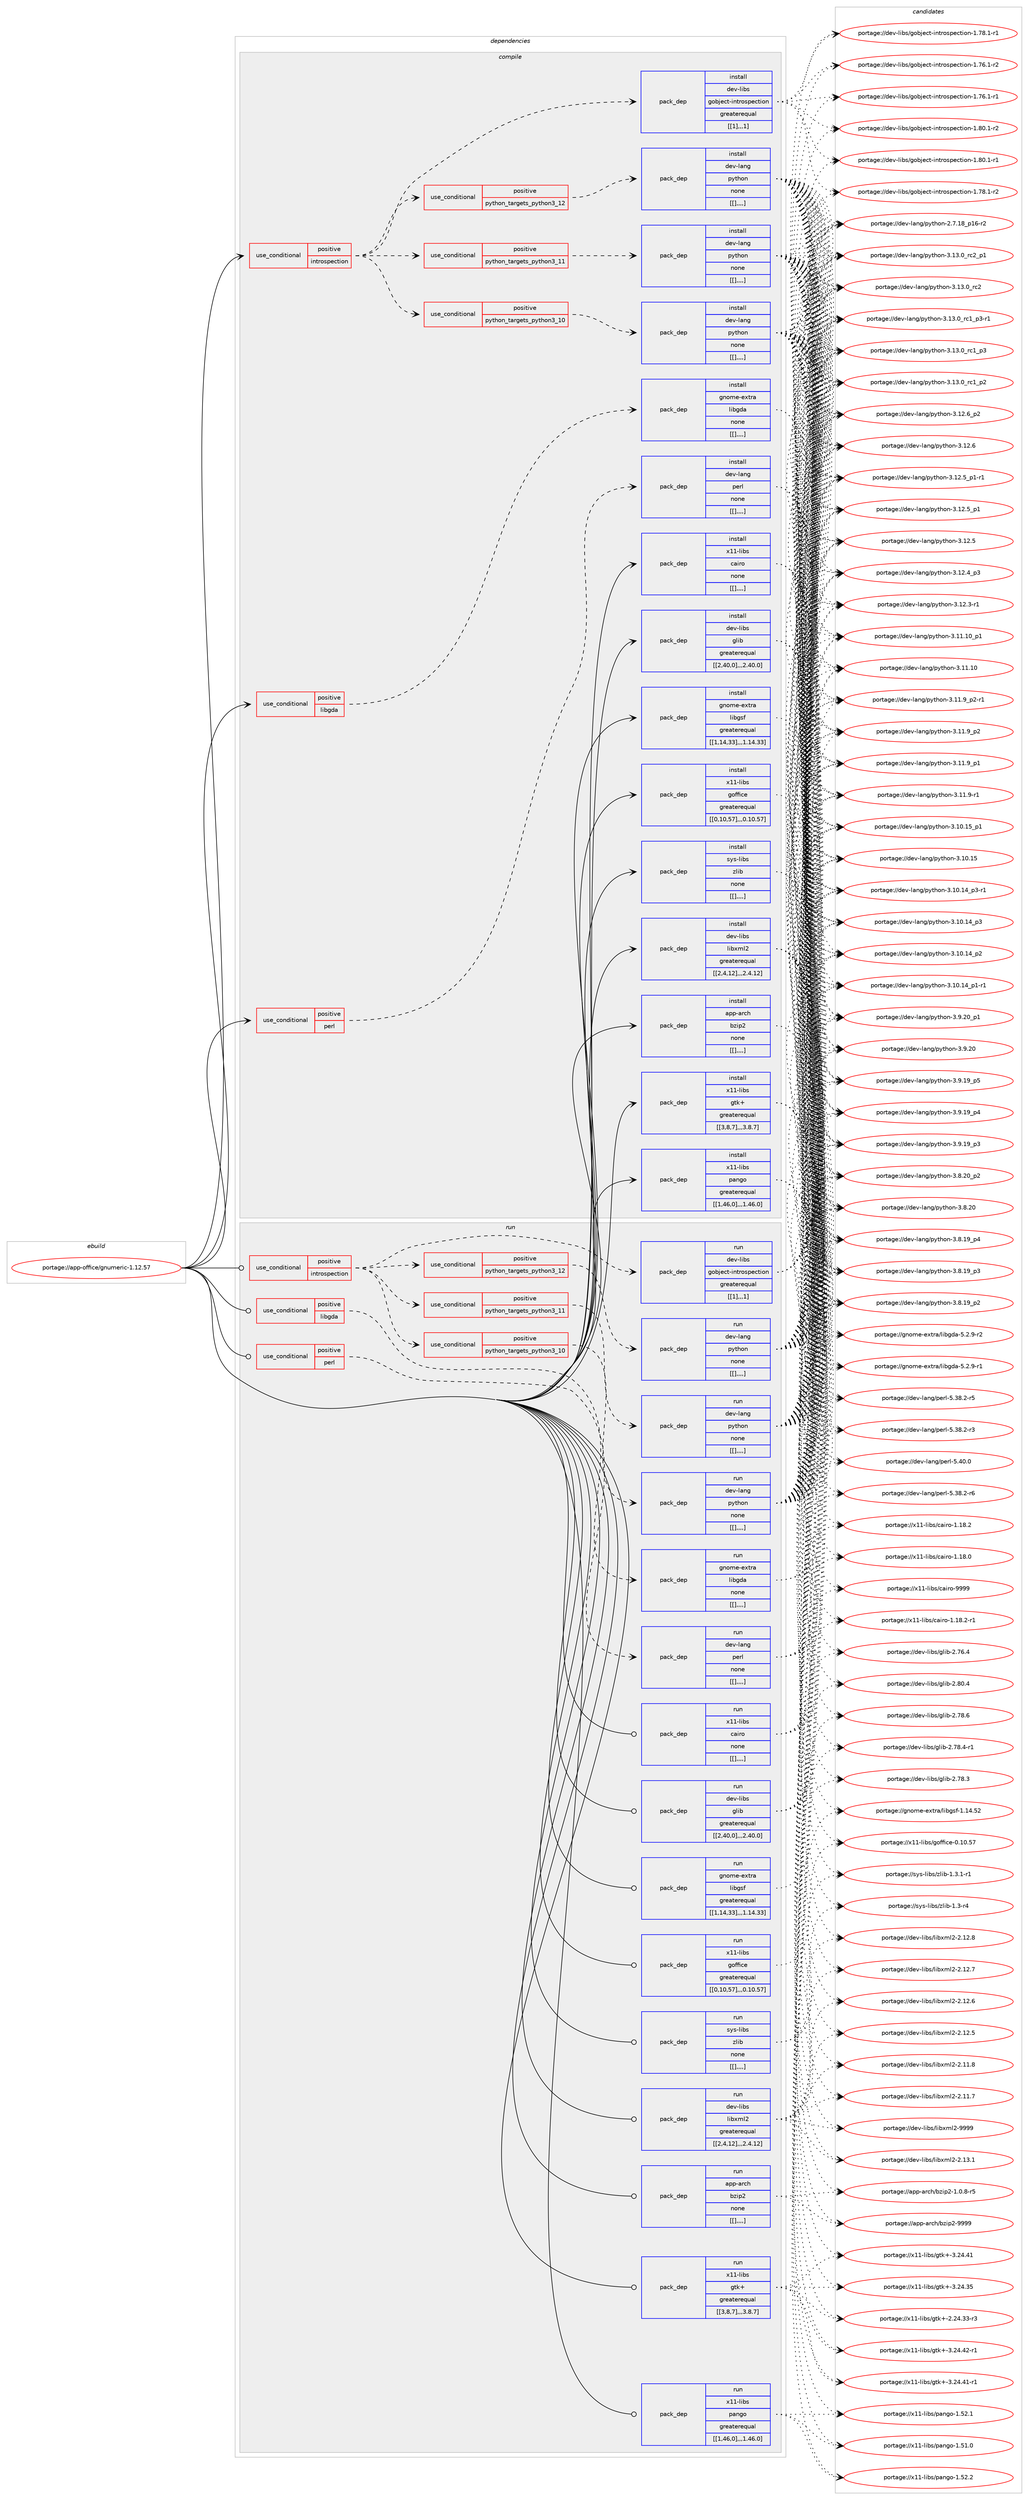 digraph prolog {

# *************
# Graph options
# *************

newrank=true;
concentrate=true;
compound=true;
graph [rankdir=LR,fontname=Helvetica,fontsize=10,ranksep=1.5];#, ranksep=2.5, nodesep=0.2];
edge  [arrowhead=vee];
node  [fontname=Helvetica,fontsize=10];

# **********
# The ebuild
# **********

subgraph cluster_leftcol {
color=gray;
label=<<i>ebuild</i>>;
id [label="portage://app-office/gnumeric-1.12.57", color=red, width=4, href="../app-office/gnumeric-1.12.57.svg"];
}

# ****************
# The dependencies
# ****************

subgraph cluster_midcol {
color=gray;
label=<<i>dependencies</i>>;
subgraph cluster_compile {
fillcolor="#eeeeee";
style=filled;
label=<<i>compile</i>>;
subgraph cond13736 {
dependency46989 [label=<<TABLE BORDER="0" CELLBORDER="1" CELLSPACING="0" CELLPADDING="4"><TR><TD ROWSPAN="3" CELLPADDING="10">use_conditional</TD></TR><TR><TD>positive</TD></TR><TR><TD>introspection</TD></TR></TABLE>>, shape=none, color=red];
subgraph cond13737 {
dependency46990 [label=<<TABLE BORDER="0" CELLBORDER="1" CELLSPACING="0" CELLPADDING="4"><TR><TD ROWSPAN="3" CELLPADDING="10">use_conditional</TD></TR><TR><TD>positive</TD></TR><TR><TD>python_targets_python3_10</TD></TR></TABLE>>, shape=none, color=red];
subgraph pack32843 {
dependency46991 [label=<<TABLE BORDER="0" CELLBORDER="1" CELLSPACING="0" CELLPADDING="4" WIDTH="220"><TR><TD ROWSPAN="6" CELLPADDING="30">pack_dep</TD></TR><TR><TD WIDTH="110">install</TD></TR><TR><TD>dev-lang</TD></TR><TR><TD>python</TD></TR><TR><TD>none</TD></TR><TR><TD>[[],,,,]</TD></TR></TABLE>>, shape=none, color=blue];
}
dependency46990:e -> dependency46991:w [weight=20,style="dashed",arrowhead="vee"];
}
dependency46989:e -> dependency46990:w [weight=20,style="dashed",arrowhead="vee"];
subgraph cond13738 {
dependency46992 [label=<<TABLE BORDER="0" CELLBORDER="1" CELLSPACING="0" CELLPADDING="4"><TR><TD ROWSPAN="3" CELLPADDING="10">use_conditional</TD></TR><TR><TD>positive</TD></TR><TR><TD>python_targets_python3_11</TD></TR></TABLE>>, shape=none, color=red];
subgraph pack32844 {
dependency46993 [label=<<TABLE BORDER="0" CELLBORDER="1" CELLSPACING="0" CELLPADDING="4" WIDTH="220"><TR><TD ROWSPAN="6" CELLPADDING="30">pack_dep</TD></TR><TR><TD WIDTH="110">install</TD></TR><TR><TD>dev-lang</TD></TR><TR><TD>python</TD></TR><TR><TD>none</TD></TR><TR><TD>[[],,,,]</TD></TR></TABLE>>, shape=none, color=blue];
}
dependency46992:e -> dependency46993:w [weight=20,style="dashed",arrowhead="vee"];
}
dependency46989:e -> dependency46992:w [weight=20,style="dashed",arrowhead="vee"];
subgraph cond13739 {
dependency46994 [label=<<TABLE BORDER="0" CELLBORDER="1" CELLSPACING="0" CELLPADDING="4"><TR><TD ROWSPAN="3" CELLPADDING="10">use_conditional</TD></TR><TR><TD>positive</TD></TR><TR><TD>python_targets_python3_12</TD></TR></TABLE>>, shape=none, color=red];
subgraph pack32845 {
dependency46995 [label=<<TABLE BORDER="0" CELLBORDER="1" CELLSPACING="0" CELLPADDING="4" WIDTH="220"><TR><TD ROWSPAN="6" CELLPADDING="30">pack_dep</TD></TR><TR><TD WIDTH="110">install</TD></TR><TR><TD>dev-lang</TD></TR><TR><TD>python</TD></TR><TR><TD>none</TD></TR><TR><TD>[[],,,,]</TD></TR></TABLE>>, shape=none, color=blue];
}
dependency46994:e -> dependency46995:w [weight=20,style="dashed",arrowhead="vee"];
}
dependency46989:e -> dependency46994:w [weight=20,style="dashed",arrowhead="vee"];
subgraph pack32846 {
dependency46996 [label=<<TABLE BORDER="0" CELLBORDER="1" CELLSPACING="0" CELLPADDING="4" WIDTH="220"><TR><TD ROWSPAN="6" CELLPADDING="30">pack_dep</TD></TR><TR><TD WIDTH="110">install</TD></TR><TR><TD>dev-libs</TD></TR><TR><TD>gobject-introspection</TD></TR><TR><TD>greaterequal</TD></TR><TR><TD>[[1],,,1]</TD></TR></TABLE>>, shape=none, color=blue];
}
dependency46989:e -> dependency46996:w [weight=20,style="dashed",arrowhead="vee"];
}
id:e -> dependency46989:w [weight=20,style="solid",arrowhead="vee"];
subgraph cond13740 {
dependency46997 [label=<<TABLE BORDER="0" CELLBORDER="1" CELLSPACING="0" CELLPADDING="4"><TR><TD ROWSPAN="3" CELLPADDING="10">use_conditional</TD></TR><TR><TD>positive</TD></TR><TR><TD>libgda</TD></TR></TABLE>>, shape=none, color=red];
subgraph pack32847 {
dependency46998 [label=<<TABLE BORDER="0" CELLBORDER="1" CELLSPACING="0" CELLPADDING="4" WIDTH="220"><TR><TD ROWSPAN="6" CELLPADDING="30">pack_dep</TD></TR><TR><TD WIDTH="110">install</TD></TR><TR><TD>gnome-extra</TD></TR><TR><TD>libgda</TD></TR><TR><TD>none</TD></TR><TR><TD>[[],,,,]</TD></TR></TABLE>>, shape=none, color=blue];
}
dependency46997:e -> dependency46998:w [weight=20,style="dashed",arrowhead="vee"];
}
id:e -> dependency46997:w [weight=20,style="solid",arrowhead="vee"];
subgraph cond13741 {
dependency46999 [label=<<TABLE BORDER="0" CELLBORDER="1" CELLSPACING="0" CELLPADDING="4"><TR><TD ROWSPAN="3" CELLPADDING="10">use_conditional</TD></TR><TR><TD>positive</TD></TR><TR><TD>perl</TD></TR></TABLE>>, shape=none, color=red];
subgraph pack32848 {
dependency47000 [label=<<TABLE BORDER="0" CELLBORDER="1" CELLSPACING="0" CELLPADDING="4" WIDTH="220"><TR><TD ROWSPAN="6" CELLPADDING="30">pack_dep</TD></TR><TR><TD WIDTH="110">install</TD></TR><TR><TD>dev-lang</TD></TR><TR><TD>perl</TD></TR><TR><TD>none</TD></TR><TR><TD>[[],,,,]</TD></TR></TABLE>>, shape=none, color=blue];
}
dependency46999:e -> dependency47000:w [weight=20,style="dashed",arrowhead="vee"];
}
id:e -> dependency46999:w [weight=20,style="solid",arrowhead="vee"];
subgraph pack32849 {
dependency47001 [label=<<TABLE BORDER="0" CELLBORDER="1" CELLSPACING="0" CELLPADDING="4" WIDTH="220"><TR><TD ROWSPAN="6" CELLPADDING="30">pack_dep</TD></TR><TR><TD WIDTH="110">install</TD></TR><TR><TD>app-arch</TD></TR><TR><TD>bzip2</TD></TR><TR><TD>none</TD></TR><TR><TD>[[],,,,]</TD></TR></TABLE>>, shape=none, color=blue];
}
id:e -> dependency47001:w [weight=20,style="solid",arrowhead="vee"];
subgraph pack32850 {
dependency47002 [label=<<TABLE BORDER="0" CELLBORDER="1" CELLSPACING="0" CELLPADDING="4" WIDTH="220"><TR><TD ROWSPAN="6" CELLPADDING="30">pack_dep</TD></TR><TR><TD WIDTH="110">install</TD></TR><TR><TD>dev-libs</TD></TR><TR><TD>glib</TD></TR><TR><TD>greaterequal</TD></TR><TR><TD>[[2,40,0],,,2.40.0]</TD></TR></TABLE>>, shape=none, color=blue];
}
id:e -> dependency47002:w [weight=20,style="solid",arrowhead="vee"];
subgraph pack32851 {
dependency47003 [label=<<TABLE BORDER="0" CELLBORDER="1" CELLSPACING="0" CELLPADDING="4" WIDTH="220"><TR><TD ROWSPAN="6" CELLPADDING="30">pack_dep</TD></TR><TR><TD WIDTH="110">install</TD></TR><TR><TD>dev-libs</TD></TR><TR><TD>libxml2</TD></TR><TR><TD>greaterequal</TD></TR><TR><TD>[[2,4,12],,,2.4.12]</TD></TR></TABLE>>, shape=none, color=blue];
}
id:e -> dependency47003:w [weight=20,style="solid",arrowhead="vee"];
subgraph pack32852 {
dependency47004 [label=<<TABLE BORDER="0" CELLBORDER="1" CELLSPACING="0" CELLPADDING="4" WIDTH="220"><TR><TD ROWSPAN="6" CELLPADDING="30">pack_dep</TD></TR><TR><TD WIDTH="110">install</TD></TR><TR><TD>gnome-extra</TD></TR><TR><TD>libgsf</TD></TR><TR><TD>greaterequal</TD></TR><TR><TD>[[1,14,33],,,1.14.33]</TD></TR></TABLE>>, shape=none, color=blue];
}
id:e -> dependency47004:w [weight=20,style="solid",arrowhead="vee"];
subgraph pack32853 {
dependency47005 [label=<<TABLE BORDER="0" CELLBORDER="1" CELLSPACING="0" CELLPADDING="4" WIDTH="220"><TR><TD ROWSPAN="6" CELLPADDING="30">pack_dep</TD></TR><TR><TD WIDTH="110">install</TD></TR><TR><TD>sys-libs</TD></TR><TR><TD>zlib</TD></TR><TR><TD>none</TD></TR><TR><TD>[[],,,,]</TD></TR></TABLE>>, shape=none, color=blue];
}
id:e -> dependency47005:w [weight=20,style="solid",arrowhead="vee"];
subgraph pack32854 {
dependency47006 [label=<<TABLE BORDER="0" CELLBORDER="1" CELLSPACING="0" CELLPADDING="4" WIDTH="220"><TR><TD ROWSPAN="6" CELLPADDING="30">pack_dep</TD></TR><TR><TD WIDTH="110">install</TD></TR><TR><TD>x11-libs</TD></TR><TR><TD>cairo</TD></TR><TR><TD>none</TD></TR><TR><TD>[[],,,,]</TD></TR></TABLE>>, shape=none, color=blue];
}
id:e -> dependency47006:w [weight=20,style="solid",arrowhead="vee"];
subgraph pack32855 {
dependency47007 [label=<<TABLE BORDER="0" CELLBORDER="1" CELLSPACING="0" CELLPADDING="4" WIDTH="220"><TR><TD ROWSPAN="6" CELLPADDING="30">pack_dep</TD></TR><TR><TD WIDTH="110">install</TD></TR><TR><TD>x11-libs</TD></TR><TR><TD>goffice</TD></TR><TR><TD>greaterequal</TD></TR><TR><TD>[[0,10,57],,,0.10.57]</TD></TR></TABLE>>, shape=none, color=blue];
}
id:e -> dependency47007:w [weight=20,style="solid",arrowhead="vee"];
subgraph pack32856 {
dependency47008 [label=<<TABLE BORDER="0" CELLBORDER="1" CELLSPACING="0" CELLPADDING="4" WIDTH="220"><TR><TD ROWSPAN="6" CELLPADDING="30">pack_dep</TD></TR><TR><TD WIDTH="110">install</TD></TR><TR><TD>x11-libs</TD></TR><TR><TD>gtk+</TD></TR><TR><TD>greaterequal</TD></TR><TR><TD>[[3,8,7],,,3.8.7]</TD></TR></TABLE>>, shape=none, color=blue];
}
id:e -> dependency47008:w [weight=20,style="solid",arrowhead="vee"];
subgraph pack32857 {
dependency47009 [label=<<TABLE BORDER="0" CELLBORDER="1" CELLSPACING="0" CELLPADDING="4" WIDTH="220"><TR><TD ROWSPAN="6" CELLPADDING="30">pack_dep</TD></TR><TR><TD WIDTH="110">install</TD></TR><TR><TD>x11-libs</TD></TR><TR><TD>pango</TD></TR><TR><TD>greaterequal</TD></TR><TR><TD>[[1,46,0],,,1.46.0]</TD></TR></TABLE>>, shape=none, color=blue];
}
id:e -> dependency47009:w [weight=20,style="solid",arrowhead="vee"];
}
subgraph cluster_compileandrun {
fillcolor="#eeeeee";
style=filled;
label=<<i>compile and run</i>>;
}
subgraph cluster_run {
fillcolor="#eeeeee";
style=filled;
label=<<i>run</i>>;
subgraph cond13742 {
dependency47010 [label=<<TABLE BORDER="0" CELLBORDER="1" CELLSPACING="0" CELLPADDING="4"><TR><TD ROWSPAN="3" CELLPADDING="10">use_conditional</TD></TR><TR><TD>positive</TD></TR><TR><TD>introspection</TD></TR></TABLE>>, shape=none, color=red];
subgraph cond13743 {
dependency47011 [label=<<TABLE BORDER="0" CELLBORDER="1" CELLSPACING="0" CELLPADDING="4"><TR><TD ROWSPAN="3" CELLPADDING="10">use_conditional</TD></TR><TR><TD>positive</TD></TR><TR><TD>python_targets_python3_10</TD></TR></TABLE>>, shape=none, color=red];
subgraph pack32858 {
dependency47012 [label=<<TABLE BORDER="0" CELLBORDER="1" CELLSPACING="0" CELLPADDING="4" WIDTH="220"><TR><TD ROWSPAN="6" CELLPADDING="30">pack_dep</TD></TR><TR><TD WIDTH="110">run</TD></TR><TR><TD>dev-lang</TD></TR><TR><TD>python</TD></TR><TR><TD>none</TD></TR><TR><TD>[[],,,,]</TD></TR></TABLE>>, shape=none, color=blue];
}
dependency47011:e -> dependency47012:w [weight=20,style="dashed",arrowhead="vee"];
}
dependency47010:e -> dependency47011:w [weight=20,style="dashed",arrowhead="vee"];
subgraph cond13744 {
dependency47013 [label=<<TABLE BORDER="0" CELLBORDER="1" CELLSPACING="0" CELLPADDING="4"><TR><TD ROWSPAN="3" CELLPADDING="10">use_conditional</TD></TR><TR><TD>positive</TD></TR><TR><TD>python_targets_python3_11</TD></TR></TABLE>>, shape=none, color=red];
subgraph pack32859 {
dependency47014 [label=<<TABLE BORDER="0" CELLBORDER="1" CELLSPACING="0" CELLPADDING="4" WIDTH="220"><TR><TD ROWSPAN="6" CELLPADDING="30">pack_dep</TD></TR><TR><TD WIDTH="110">run</TD></TR><TR><TD>dev-lang</TD></TR><TR><TD>python</TD></TR><TR><TD>none</TD></TR><TR><TD>[[],,,,]</TD></TR></TABLE>>, shape=none, color=blue];
}
dependency47013:e -> dependency47014:w [weight=20,style="dashed",arrowhead="vee"];
}
dependency47010:e -> dependency47013:w [weight=20,style="dashed",arrowhead="vee"];
subgraph cond13745 {
dependency47015 [label=<<TABLE BORDER="0" CELLBORDER="1" CELLSPACING="0" CELLPADDING="4"><TR><TD ROWSPAN="3" CELLPADDING="10">use_conditional</TD></TR><TR><TD>positive</TD></TR><TR><TD>python_targets_python3_12</TD></TR></TABLE>>, shape=none, color=red];
subgraph pack32860 {
dependency47016 [label=<<TABLE BORDER="0" CELLBORDER="1" CELLSPACING="0" CELLPADDING="4" WIDTH="220"><TR><TD ROWSPAN="6" CELLPADDING="30">pack_dep</TD></TR><TR><TD WIDTH="110">run</TD></TR><TR><TD>dev-lang</TD></TR><TR><TD>python</TD></TR><TR><TD>none</TD></TR><TR><TD>[[],,,,]</TD></TR></TABLE>>, shape=none, color=blue];
}
dependency47015:e -> dependency47016:w [weight=20,style="dashed",arrowhead="vee"];
}
dependency47010:e -> dependency47015:w [weight=20,style="dashed",arrowhead="vee"];
subgraph pack32861 {
dependency47017 [label=<<TABLE BORDER="0" CELLBORDER="1" CELLSPACING="0" CELLPADDING="4" WIDTH="220"><TR><TD ROWSPAN="6" CELLPADDING="30">pack_dep</TD></TR><TR><TD WIDTH="110">run</TD></TR><TR><TD>dev-libs</TD></TR><TR><TD>gobject-introspection</TD></TR><TR><TD>greaterequal</TD></TR><TR><TD>[[1],,,1]</TD></TR></TABLE>>, shape=none, color=blue];
}
dependency47010:e -> dependency47017:w [weight=20,style="dashed",arrowhead="vee"];
}
id:e -> dependency47010:w [weight=20,style="solid",arrowhead="odot"];
subgraph cond13746 {
dependency47018 [label=<<TABLE BORDER="0" CELLBORDER="1" CELLSPACING="0" CELLPADDING="4"><TR><TD ROWSPAN="3" CELLPADDING="10">use_conditional</TD></TR><TR><TD>positive</TD></TR><TR><TD>libgda</TD></TR></TABLE>>, shape=none, color=red];
subgraph pack32862 {
dependency47019 [label=<<TABLE BORDER="0" CELLBORDER="1" CELLSPACING="0" CELLPADDING="4" WIDTH="220"><TR><TD ROWSPAN="6" CELLPADDING="30">pack_dep</TD></TR><TR><TD WIDTH="110">run</TD></TR><TR><TD>gnome-extra</TD></TR><TR><TD>libgda</TD></TR><TR><TD>none</TD></TR><TR><TD>[[],,,,]</TD></TR></TABLE>>, shape=none, color=blue];
}
dependency47018:e -> dependency47019:w [weight=20,style="dashed",arrowhead="vee"];
}
id:e -> dependency47018:w [weight=20,style="solid",arrowhead="odot"];
subgraph cond13747 {
dependency47020 [label=<<TABLE BORDER="0" CELLBORDER="1" CELLSPACING="0" CELLPADDING="4"><TR><TD ROWSPAN="3" CELLPADDING="10">use_conditional</TD></TR><TR><TD>positive</TD></TR><TR><TD>perl</TD></TR></TABLE>>, shape=none, color=red];
subgraph pack32863 {
dependency47021 [label=<<TABLE BORDER="0" CELLBORDER="1" CELLSPACING="0" CELLPADDING="4" WIDTH="220"><TR><TD ROWSPAN="6" CELLPADDING="30">pack_dep</TD></TR><TR><TD WIDTH="110">run</TD></TR><TR><TD>dev-lang</TD></TR><TR><TD>perl</TD></TR><TR><TD>none</TD></TR><TR><TD>[[],,,,]</TD></TR></TABLE>>, shape=none, color=blue];
}
dependency47020:e -> dependency47021:w [weight=20,style="dashed",arrowhead="vee"];
}
id:e -> dependency47020:w [weight=20,style="solid",arrowhead="odot"];
subgraph pack32864 {
dependency47022 [label=<<TABLE BORDER="0" CELLBORDER="1" CELLSPACING="0" CELLPADDING="4" WIDTH="220"><TR><TD ROWSPAN="6" CELLPADDING="30">pack_dep</TD></TR><TR><TD WIDTH="110">run</TD></TR><TR><TD>app-arch</TD></TR><TR><TD>bzip2</TD></TR><TR><TD>none</TD></TR><TR><TD>[[],,,,]</TD></TR></TABLE>>, shape=none, color=blue];
}
id:e -> dependency47022:w [weight=20,style="solid",arrowhead="odot"];
subgraph pack32865 {
dependency47023 [label=<<TABLE BORDER="0" CELLBORDER="1" CELLSPACING="0" CELLPADDING="4" WIDTH="220"><TR><TD ROWSPAN="6" CELLPADDING="30">pack_dep</TD></TR><TR><TD WIDTH="110">run</TD></TR><TR><TD>dev-libs</TD></TR><TR><TD>glib</TD></TR><TR><TD>greaterequal</TD></TR><TR><TD>[[2,40,0],,,2.40.0]</TD></TR></TABLE>>, shape=none, color=blue];
}
id:e -> dependency47023:w [weight=20,style="solid",arrowhead="odot"];
subgraph pack32866 {
dependency47024 [label=<<TABLE BORDER="0" CELLBORDER="1" CELLSPACING="0" CELLPADDING="4" WIDTH="220"><TR><TD ROWSPAN="6" CELLPADDING="30">pack_dep</TD></TR><TR><TD WIDTH="110">run</TD></TR><TR><TD>dev-libs</TD></TR><TR><TD>libxml2</TD></TR><TR><TD>greaterequal</TD></TR><TR><TD>[[2,4,12],,,2.4.12]</TD></TR></TABLE>>, shape=none, color=blue];
}
id:e -> dependency47024:w [weight=20,style="solid",arrowhead="odot"];
subgraph pack32867 {
dependency47025 [label=<<TABLE BORDER="0" CELLBORDER="1" CELLSPACING="0" CELLPADDING="4" WIDTH="220"><TR><TD ROWSPAN="6" CELLPADDING="30">pack_dep</TD></TR><TR><TD WIDTH="110">run</TD></TR><TR><TD>gnome-extra</TD></TR><TR><TD>libgsf</TD></TR><TR><TD>greaterequal</TD></TR><TR><TD>[[1,14,33],,,1.14.33]</TD></TR></TABLE>>, shape=none, color=blue];
}
id:e -> dependency47025:w [weight=20,style="solid",arrowhead="odot"];
subgraph pack32868 {
dependency47026 [label=<<TABLE BORDER="0" CELLBORDER="1" CELLSPACING="0" CELLPADDING="4" WIDTH="220"><TR><TD ROWSPAN="6" CELLPADDING="30">pack_dep</TD></TR><TR><TD WIDTH="110">run</TD></TR><TR><TD>sys-libs</TD></TR><TR><TD>zlib</TD></TR><TR><TD>none</TD></TR><TR><TD>[[],,,,]</TD></TR></TABLE>>, shape=none, color=blue];
}
id:e -> dependency47026:w [weight=20,style="solid",arrowhead="odot"];
subgraph pack32869 {
dependency47027 [label=<<TABLE BORDER="0" CELLBORDER="1" CELLSPACING="0" CELLPADDING="4" WIDTH="220"><TR><TD ROWSPAN="6" CELLPADDING="30">pack_dep</TD></TR><TR><TD WIDTH="110">run</TD></TR><TR><TD>x11-libs</TD></TR><TR><TD>cairo</TD></TR><TR><TD>none</TD></TR><TR><TD>[[],,,,]</TD></TR></TABLE>>, shape=none, color=blue];
}
id:e -> dependency47027:w [weight=20,style="solid",arrowhead="odot"];
subgraph pack32870 {
dependency47028 [label=<<TABLE BORDER="0" CELLBORDER="1" CELLSPACING="0" CELLPADDING="4" WIDTH="220"><TR><TD ROWSPAN="6" CELLPADDING="30">pack_dep</TD></TR><TR><TD WIDTH="110">run</TD></TR><TR><TD>x11-libs</TD></TR><TR><TD>goffice</TD></TR><TR><TD>greaterequal</TD></TR><TR><TD>[[0,10,57],,,0.10.57]</TD></TR></TABLE>>, shape=none, color=blue];
}
id:e -> dependency47028:w [weight=20,style="solid",arrowhead="odot"];
subgraph pack32871 {
dependency47029 [label=<<TABLE BORDER="0" CELLBORDER="1" CELLSPACING="0" CELLPADDING="4" WIDTH="220"><TR><TD ROWSPAN="6" CELLPADDING="30">pack_dep</TD></TR><TR><TD WIDTH="110">run</TD></TR><TR><TD>x11-libs</TD></TR><TR><TD>gtk+</TD></TR><TR><TD>greaterequal</TD></TR><TR><TD>[[3,8,7],,,3.8.7]</TD></TR></TABLE>>, shape=none, color=blue];
}
id:e -> dependency47029:w [weight=20,style="solid",arrowhead="odot"];
subgraph pack32872 {
dependency47030 [label=<<TABLE BORDER="0" CELLBORDER="1" CELLSPACING="0" CELLPADDING="4" WIDTH="220"><TR><TD ROWSPAN="6" CELLPADDING="30">pack_dep</TD></TR><TR><TD WIDTH="110">run</TD></TR><TR><TD>x11-libs</TD></TR><TR><TD>pango</TD></TR><TR><TD>greaterequal</TD></TR><TR><TD>[[1,46,0],,,1.46.0]</TD></TR></TABLE>>, shape=none, color=blue];
}
id:e -> dependency47030:w [weight=20,style="solid",arrowhead="odot"];
}
}

# **************
# The candidates
# **************

subgraph cluster_choices {
rank=same;
color=gray;
label=<<i>candidates</i>>;

subgraph choice32843 {
color=black;
nodesep=1;
choice100101118451089711010347112121116104111110455146495146489511499509511249 [label="portage://dev-lang/python-3.13.0_rc2_p1", color=red, width=4,href="../dev-lang/python-3.13.0_rc2_p1.svg"];
choice10010111845108971101034711212111610411111045514649514648951149950 [label="portage://dev-lang/python-3.13.0_rc2", color=red, width=4,href="../dev-lang/python-3.13.0_rc2.svg"];
choice1001011184510897110103471121211161041111104551464951464895114994995112514511449 [label="portage://dev-lang/python-3.13.0_rc1_p3-r1", color=red, width=4,href="../dev-lang/python-3.13.0_rc1_p3-r1.svg"];
choice100101118451089711010347112121116104111110455146495146489511499499511251 [label="portage://dev-lang/python-3.13.0_rc1_p3", color=red, width=4,href="../dev-lang/python-3.13.0_rc1_p3.svg"];
choice100101118451089711010347112121116104111110455146495146489511499499511250 [label="portage://dev-lang/python-3.13.0_rc1_p2", color=red, width=4,href="../dev-lang/python-3.13.0_rc1_p2.svg"];
choice100101118451089711010347112121116104111110455146495046549511250 [label="portage://dev-lang/python-3.12.6_p2", color=red, width=4,href="../dev-lang/python-3.12.6_p2.svg"];
choice10010111845108971101034711212111610411111045514649504654 [label="portage://dev-lang/python-3.12.6", color=red, width=4,href="../dev-lang/python-3.12.6.svg"];
choice1001011184510897110103471121211161041111104551464950465395112494511449 [label="portage://dev-lang/python-3.12.5_p1-r1", color=red, width=4,href="../dev-lang/python-3.12.5_p1-r1.svg"];
choice100101118451089711010347112121116104111110455146495046539511249 [label="portage://dev-lang/python-3.12.5_p1", color=red, width=4,href="../dev-lang/python-3.12.5_p1.svg"];
choice10010111845108971101034711212111610411111045514649504653 [label="portage://dev-lang/python-3.12.5", color=red, width=4,href="../dev-lang/python-3.12.5.svg"];
choice100101118451089711010347112121116104111110455146495046529511251 [label="portage://dev-lang/python-3.12.4_p3", color=red, width=4,href="../dev-lang/python-3.12.4_p3.svg"];
choice100101118451089711010347112121116104111110455146495046514511449 [label="portage://dev-lang/python-3.12.3-r1", color=red, width=4,href="../dev-lang/python-3.12.3-r1.svg"];
choice10010111845108971101034711212111610411111045514649494649489511249 [label="portage://dev-lang/python-3.11.10_p1", color=red, width=4,href="../dev-lang/python-3.11.10_p1.svg"];
choice1001011184510897110103471121211161041111104551464949464948 [label="portage://dev-lang/python-3.11.10", color=red, width=4,href="../dev-lang/python-3.11.10.svg"];
choice1001011184510897110103471121211161041111104551464949465795112504511449 [label="portage://dev-lang/python-3.11.9_p2-r1", color=red, width=4,href="../dev-lang/python-3.11.9_p2-r1.svg"];
choice100101118451089711010347112121116104111110455146494946579511250 [label="portage://dev-lang/python-3.11.9_p2", color=red, width=4,href="../dev-lang/python-3.11.9_p2.svg"];
choice100101118451089711010347112121116104111110455146494946579511249 [label="portage://dev-lang/python-3.11.9_p1", color=red, width=4,href="../dev-lang/python-3.11.9_p1.svg"];
choice100101118451089711010347112121116104111110455146494946574511449 [label="portage://dev-lang/python-3.11.9-r1", color=red, width=4,href="../dev-lang/python-3.11.9-r1.svg"];
choice10010111845108971101034711212111610411111045514649484649539511249 [label="portage://dev-lang/python-3.10.15_p1", color=red, width=4,href="../dev-lang/python-3.10.15_p1.svg"];
choice1001011184510897110103471121211161041111104551464948464953 [label="portage://dev-lang/python-3.10.15", color=red, width=4,href="../dev-lang/python-3.10.15.svg"];
choice100101118451089711010347112121116104111110455146494846495295112514511449 [label="portage://dev-lang/python-3.10.14_p3-r1", color=red, width=4,href="../dev-lang/python-3.10.14_p3-r1.svg"];
choice10010111845108971101034711212111610411111045514649484649529511251 [label="portage://dev-lang/python-3.10.14_p3", color=red, width=4,href="../dev-lang/python-3.10.14_p3.svg"];
choice10010111845108971101034711212111610411111045514649484649529511250 [label="portage://dev-lang/python-3.10.14_p2", color=red, width=4,href="../dev-lang/python-3.10.14_p2.svg"];
choice100101118451089711010347112121116104111110455146494846495295112494511449 [label="portage://dev-lang/python-3.10.14_p1-r1", color=red, width=4,href="../dev-lang/python-3.10.14_p1-r1.svg"];
choice100101118451089711010347112121116104111110455146574650489511249 [label="portage://dev-lang/python-3.9.20_p1", color=red, width=4,href="../dev-lang/python-3.9.20_p1.svg"];
choice10010111845108971101034711212111610411111045514657465048 [label="portage://dev-lang/python-3.9.20", color=red, width=4,href="../dev-lang/python-3.9.20.svg"];
choice100101118451089711010347112121116104111110455146574649579511253 [label="portage://dev-lang/python-3.9.19_p5", color=red, width=4,href="../dev-lang/python-3.9.19_p5.svg"];
choice100101118451089711010347112121116104111110455146574649579511252 [label="portage://dev-lang/python-3.9.19_p4", color=red, width=4,href="../dev-lang/python-3.9.19_p4.svg"];
choice100101118451089711010347112121116104111110455146574649579511251 [label="portage://dev-lang/python-3.9.19_p3", color=red, width=4,href="../dev-lang/python-3.9.19_p3.svg"];
choice100101118451089711010347112121116104111110455146564650489511250 [label="portage://dev-lang/python-3.8.20_p2", color=red, width=4,href="../dev-lang/python-3.8.20_p2.svg"];
choice10010111845108971101034711212111610411111045514656465048 [label="portage://dev-lang/python-3.8.20", color=red, width=4,href="../dev-lang/python-3.8.20.svg"];
choice100101118451089711010347112121116104111110455146564649579511252 [label="portage://dev-lang/python-3.8.19_p4", color=red, width=4,href="../dev-lang/python-3.8.19_p4.svg"];
choice100101118451089711010347112121116104111110455146564649579511251 [label="portage://dev-lang/python-3.8.19_p3", color=red, width=4,href="../dev-lang/python-3.8.19_p3.svg"];
choice100101118451089711010347112121116104111110455146564649579511250 [label="portage://dev-lang/python-3.8.19_p2", color=red, width=4,href="../dev-lang/python-3.8.19_p2.svg"];
choice100101118451089711010347112121116104111110455046554649569511249544511450 [label="portage://dev-lang/python-2.7.18_p16-r2", color=red, width=4,href="../dev-lang/python-2.7.18_p16-r2.svg"];
dependency46991:e -> choice100101118451089711010347112121116104111110455146495146489511499509511249:w [style=dotted,weight="100"];
dependency46991:e -> choice10010111845108971101034711212111610411111045514649514648951149950:w [style=dotted,weight="100"];
dependency46991:e -> choice1001011184510897110103471121211161041111104551464951464895114994995112514511449:w [style=dotted,weight="100"];
dependency46991:e -> choice100101118451089711010347112121116104111110455146495146489511499499511251:w [style=dotted,weight="100"];
dependency46991:e -> choice100101118451089711010347112121116104111110455146495146489511499499511250:w [style=dotted,weight="100"];
dependency46991:e -> choice100101118451089711010347112121116104111110455146495046549511250:w [style=dotted,weight="100"];
dependency46991:e -> choice10010111845108971101034711212111610411111045514649504654:w [style=dotted,weight="100"];
dependency46991:e -> choice1001011184510897110103471121211161041111104551464950465395112494511449:w [style=dotted,weight="100"];
dependency46991:e -> choice100101118451089711010347112121116104111110455146495046539511249:w [style=dotted,weight="100"];
dependency46991:e -> choice10010111845108971101034711212111610411111045514649504653:w [style=dotted,weight="100"];
dependency46991:e -> choice100101118451089711010347112121116104111110455146495046529511251:w [style=dotted,weight="100"];
dependency46991:e -> choice100101118451089711010347112121116104111110455146495046514511449:w [style=dotted,weight="100"];
dependency46991:e -> choice10010111845108971101034711212111610411111045514649494649489511249:w [style=dotted,weight="100"];
dependency46991:e -> choice1001011184510897110103471121211161041111104551464949464948:w [style=dotted,weight="100"];
dependency46991:e -> choice1001011184510897110103471121211161041111104551464949465795112504511449:w [style=dotted,weight="100"];
dependency46991:e -> choice100101118451089711010347112121116104111110455146494946579511250:w [style=dotted,weight="100"];
dependency46991:e -> choice100101118451089711010347112121116104111110455146494946579511249:w [style=dotted,weight="100"];
dependency46991:e -> choice100101118451089711010347112121116104111110455146494946574511449:w [style=dotted,weight="100"];
dependency46991:e -> choice10010111845108971101034711212111610411111045514649484649539511249:w [style=dotted,weight="100"];
dependency46991:e -> choice1001011184510897110103471121211161041111104551464948464953:w [style=dotted,weight="100"];
dependency46991:e -> choice100101118451089711010347112121116104111110455146494846495295112514511449:w [style=dotted,weight="100"];
dependency46991:e -> choice10010111845108971101034711212111610411111045514649484649529511251:w [style=dotted,weight="100"];
dependency46991:e -> choice10010111845108971101034711212111610411111045514649484649529511250:w [style=dotted,weight="100"];
dependency46991:e -> choice100101118451089711010347112121116104111110455146494846495295112494511449:w [style=dotted,weight="100"];
dependency46991:e -> choice100101118451089711010347112121116104111110455146574650489511249:w [style=dotted,weight="100"];
dependency46991:e -> choice10010111845108971101034711212111610411111045514657465048:w [style=dotted,weight="100"];
dependency46991:e -> choice100101118451089711010347112121116104111110455146574649579511253:w [style=dotted,weight="100"];
dependency46991:e -> choice100101118451089711010347112121116104111110455146574649579511252:w [style=dotted,weight="100"];
dependency46991:e -> choice100101118451089711010347112121116104111110455146574649579511251:w [style=dotted,weight="100"];
dependency46991:e -> choice100101118451089711010347112121116104111110455146564650489511250:w [style=dotted,weight="100"];
dependency46991:e -> choice10010111845108971101034711212111610411111045514656465048:w [style=dotted,weight="100"];
dependency46991:e -> choice100101118451089711010347112121116104111110455146564649579511252:w [style=dotted,weight="100"];
dependency46991:e -> choice100101118451089711010347112121116104111110455146564649579511251:w [style=dotted,weight="100"];
dependency46991:e -> choice100101118451089711010347112121116104111110455146564649579511250:w [style=dotted,weight="100"];
dependency46991:e -> choice100101118451089711010347112121116104111110455046554649569511249544511450:w [style=dotted,weight="100"];
}
subgraph choice32844 {
color=black;
nodesep=1;
choice100101118451089711010347112121116104111110455146495146489511499509511249 [label="portage://dev-lang/python-3.13.0_rc2_p1", color=red, width=4,href="../dev-lang/python-3.13.0_rc2_p1.svg"];
choice10010111845108971101034711212111610411111045514649514648951149950 [label="portage://dev-lang/python-3.13.0_rc2", color=red, width=4,href="../dev-lang/python-3.13.0_rc2.svg"];
choice1001011184510897110103471121211161041111104551464951464895114994995112514511449 [label="portage://dev-lang/python-3.13.0_rc1_p3-r1", color=red, width=4,href="../dev-lang/python-3.13.0_rc1_p3-r1.svg"];
choice100101118451089711010347112121116104111110455146495146489511499499511251 [label="portage://dev-lang/python-3.13.0_rc1_p3", color=red, width=4,href="../dev-lang/python-3.13.0_rc1_p3.svg"];
choice100101118451089711010347112121116104111110455146495146489511499499511250 [label="portage://dev-lang/python-3.13.0_rc1_p2", color=red, width=4,href="../dev-lang/python-3.13.0_rc1_p2.svg"];
choice100101118451089711010347112121116104111110455146495046549511250 [label="portage://dev-lang/python-3.12.6_p2", color=red, width=4,href="../dev-lang/python-3.12.6_p2.svg"];
choice10010111845108971101034711212111610411111045514649504654 [label="portage://dev-lang/python-3.12.6", color=red, width=4,href="../dev-lang/python-3.12.6.svg"];
choice1001011184510897110103471121211161041111104551464950465395112494511449 [label="portage://dev-lang/python-3.12.5_p1-r1", color=red, width=4,href="../dev-lang/python-3.12.5_p1-r1.svg"];
choice100101118451089711010347112121116104111110455146495046539511249 [label="portage://dev-lang/python-3.12.5_p1", color=red, width=4,href="../dev-lang/python-3.12.5_p1.svg"];
choice10010111845108971101034711212111610411111045514649504653 [label="portage://dev-lang/python-3.12.5", color=red, width=4,href="../dev-lang/python-3.12.5.svg"];
choice100101118451089711010347112121116104111110455146495046529511251 [label="portage://dev-lang/python-3.12.4_p3", color=red, width=4,href="../dev-lang/python-3.12.4_p3.svg"];
choice100101118451089711010347112121116104111110455146495046514511449 [label="portage://dev-lang/python-3.12.3-r1", color=red, width=4,href="../dev-lang/python-3.12.3-r1.svg"];
choice10010111845108971101034711212111610411111045514649494649489511249 [label="portage://dev-lang/python-3.11.10_p1", color=red, width=4,href="../dev-lang/python-3.11.10_p1.svg"];
choice1001011184510897110103471121211161041111104551464949464948 [label="portage://dev-lang/python-3.11.10", color=red, width=4,href="../dev-lang/python-3.11.10.svg"];
choice1001011184510897110103471121211161041111104551464949465795112504511449 [label="portage://dev-lang/python-3.11.9_p2-r1", color=red, width=4,href="../dev-lang/python-3.11.9_p2-r1.svg"];
choice100101118451089711010347112121116104111110455146494946579511250 [label="portage://dev-lang/python-3.11.9_p2", color=red, width=4,href="../dev-lang/python-3.11.9_p2.svg"];
choice100101118451089711010347112121116104111110455146494946579511249 [label="portage://dev-lang/python-3.11.9_p1", color=red, width=4,href="../dev-lang/python-3.11.9_p1.svg"];
choice100101118451089711010347112121116104111110455146494946574511449 [label="portage://dev-lang/python-3.11.9-r1", color=red, width=4,href="../dev-lang/python-3.11.9-r1.svg"];
choice10010111845108971101034711212111610411111045514649484649539511249 [label="portage://dev-lang/python-3.10.15_p1", color=red, width=4,href="../dev-lang/python-3.10.15_p1.svg"];
choice1001011184510897110103471121211161041111104551464948464953 [label="portage://dev-lang/python-3.10.15", color=red, width=4,href="../dev-lang/python-3.10.15.svg"];
choice100101118451089711010347112121116104111110455146494846495295112514511449 [label="portage://dev-lang/python-3.10.14_p3-r1", color=red, width=4,href="../dev-lang/python-3.10.14_p3-r1.svg"];
choice10010111845108971101034711212111610411111045514649484649529511251 [label="portage://dev-lang/python-3.10.14_p3", color=red, width=4,href="../dev-lang/python-3.10.14_p3.svg"];
choice10010111845108971101034711212111610411111045514649484649529511250 [label="portage://dev-lang/python-3.10.14_p2", color=red, width=4,href="../dev-lang/python-3.10.14_p2.svg"];
choice100101118451089711010347112121116104111110455146494846495295112494511449 [label="portage://dev-lang/python-3.10.14_p1-r1", color=red, width=4,href="../dev-lang/python-3.10.14_p1-r1.svg"];
choice100101118451089711010347112121116104111110455146574650489511249 [label="portage://dev-lang/python-3.9.20_p1", color=red, width=4,href="../dev-lang/python-3.9.20_p1.svg"];
choice10010111845108971101034711212111610411111045514657465048 [label="portage://dev-lang/python-3.9.20", color=red, width=4,href="../dev-lang/python-3.9.20.svg"];
choice100101118451089711010347112121116104111110455146574649579511253 [label="portage://dev-lang/python-3.9.19_p5", color=red, width=4,href="../dev-lang/python-3.9.19_p5.svg"];
choice100101118451089711010347112121116104111110455146574649579511252 [label="portage://dev-lang/python-3.9.19_p4", color=red, width=4,href="../dev-lang/python-3.9.19_p4.svg"];
choice100101118451089711010347112121116104111110455146574649579511251 [label="portage://dev-lang/python-3.9.19_p3", color=red, width=4,href="../dev-lang/python-3.9.19_p3.svg"];
choice100101118451089711010347112121116104111110455146564650489511250 [label="portage://dev-lang/python-3.8.20_p2", color=red, width=4,href="../dev-lang/python-3.8.20_p2.svg"];
choice10010111845108971101034711212111610411111045514656465048 [label="portage://dev-lang/python-3.8.20", color=red, width=4,href="../dev-lang/python-3.8.20.svg"];
choice100101118451089711010347112121116104111110455146564649579511252 [label="portage://dev-lang/python-3.8.19_p4", color=red, width=4,href="../dev-lang/python-3.8.19_p4.svg"];
choice100101118451089711010347112121116104111110455146564649579511251 [label="portage://dev-lang/python-3.8.19_p3", color=red, width=4,href="../dev-lang/python-3.8.19_p3.svg"];
choice100101118451089711010347112121116104111110455146564649579511250 [label="portage://dev-lang/python-3.8.19_p2", color=red, width=4,href="../dev-lang/python-3.8.19_p2.svg"];
choice100101118451089711010347112121116104111110455046554649569511249544511450 [label="portage://dev-lang/python-2.7.18_p16-r2", color=red, width=4,href="../dev-lang/python-2.7.18_p16-r2.svg"];
dependency46993:e -> choice100101118451089711010347112121116104111110455146495146489511499509511249:w [style=dotted,weight="100"];
dependency46993:e -> choice10010111845108971101034711212111610411111045514649514648951149950:w [style=dotted,weight="100"];
dependency46993:e -> choice1001011184510897110103471121211161041111104551464951464895114994995112514511449:w [style=dotted,weight="100"];
dependency46993:e -> choice100101118451089711010347112121116104111110455146495146489511499499511251:w [style=dotted,weight="100"];
dependency46993:e -> choice100101118451089711010347112121116104111110455146495146489511499499511250:w [style=dotted,weight="100"];
dependency46993:e -> choice100101118451089711010347112121116104111110455146495046549511250:w [style=dotted,weight="100"];
dependency46993:e -> choice10010111845108971101034711212111610411111045514649504654:w [style=dotted,weight="100"];
dependency46993:e -> choice1001011184510897110103471121211161041111104551464950465395112494511449:w [style=dotted,weight="100"];
dependency46993:e -> choice100101118451089711010347112121116104111110455146495046539511249:w [style=dotted,weight="100"];
dependency46993:e -> choice10010111845108971101034711212111610411111045514649504653:w [style=dotted,weight="100"];
dependency46993:e -> choice100101118451089711010347112121116104111110455146495046529511251:w [style=dotted,weight="100"];
dependency46993:e -> choice100101118451089711010347112121116104111110455146495046514511449:w [style=dotted,weight="100"];
dependency46993:e -> choice10010111845108971101034711212111610411111045514649494649489511249:w [style=dotted,weight="100"];
dependency46993:e -> choice1001011184510897110103471121211161041111104551464949464948:w [style=dotted,weight="100"];
dependency46993:e -> choice1001011184510897110103471121211161041111104551464949465795112504511449:w [style=dotted,weight="100"];
dependency46993:e -> choice100101118451089711010347112121116104111110455146494946579511250:w [style=dotted,weight="100"];
dependency46993:e -> choice100101118451089711010347112121116104111110455146494946579511249:w [style=dotted,weight="100"];
dependency46993:e -> choice100101118451089711010347112121116104111110455146494946574511449:w [style=dotted,weight="100"];
dependency46993:e -> choice10010111845108971101034711212111610411111045514649484649539511249:w [style=dotted,weight="100"];
dependency46993:e -> choice1001011184510897110103471121211161041111104551464948464953:w [style=dotted,weight="100"];
dependency46993:e -> choice100101118451089711010347112121116104111110455146494846495295112514511449:w [style=dotted,weight="100"];
dependency46993:e -> choice10010111845108971101034711212111610411111045514649484649529511251:w [style=dotted,weight="100"];
dependency46993:e -> choice10010111845108971101034711212111610411111045514649484649529511250:w [style=dotted,weight="100"];
dependency46993:e -> choice100101118451089711010347112121116104111110455146494846495295112494511449:w [style=dotted,weight="100"];
dependency46993:e -> choice100101118451089711010347112121116104111110455146574650489511249:w [style=dotted,weight="100"];
dependency46993:e -> choice10010111845108971101034711212111610411111045514657465048:w [style=dotted,weight="100"];
dependency46993:e -> choice100101118451089711010347112121116104111110455146574649579511253:w [style=dotted,weight="100"];
dependency46993:e -> choice100101118451089711010347112121116104111110455146574649579511252:w [style=dotted,weight="100"];
dependency46993:e -> choice100101118451089711010347112121116104111110455146574649579511251:w [style=dotted,weight="100"];
dependency46993:e -> choice100101118451089711010347112121116104111110455146564650489511250:w [style=dotted,weight="100"];
dependency46993:e -> choice10010111845108971101034711212111610411111045514656465048:w [style=dotted,weight="100"];
dependency46993:e -> choice100101118451089711010347112121116104111110455146564649579511252:w [style=dotted,weight="100"];
dependency46993:e -> choice100101118451089711010347112121116104111110455146564649579511251:w [style=dotted,weight="100"];
dependency46993:e -> choice100101118451089711010347112121116104111110455146564649579511250:w [style=dotted,weight="100"];
dependency46993:e -> choice100101118451089711010347112121116104111110455046554649569511249544511450:w [style=dotted,weight="100"];
}
subgraph choice32845 {
color=black;
nodesep=1;
choice100101118451089711010347112121116104111110455146495146489511499509511249 [label="portage://dev-lang/python-3.13.0_rc2_p1", color=red, width=4,href="../dev-lang/python-3.13.0_rc2_p1.svg"];
choice10010111845108971101034711212111610411111045514649514648951149950 [label="portage://dev-lang/python-3.13.0_rc2", color=red, width=4,href="../dev-lang/python-3.13.0_rc2.svg"];
choice1001011184510897110103471121211161041111104551464951464895114994995112514511449 [label="portage://dev-lang/python-3.13.0_rc1_p3-r1", color=red, width=4,href="../dev-lang/python-3.13.0_rc1_p3-r1.svg"];
choice100101118451089711010347112121116104111110455146495146489511499499511251 [label="portage://dev-lang/python-3.13.0_rc1_p3", color=red, width=4,href="../dev-lang/python-3.13.0_rc1_p3.svg"];
choice100101118451089711010347112121116104111110455146495146489511499499511250 [label="portage://dev-lang/python-3.13.0_rc1_p2", color=red, width=4,href="../dev-lang/python-3.13.0_rc1_p2.svg"];
choice100101118451089711010347112121116104111110455146495046549511250 [label="portage://dev-lang/python-3.12.6_p2", color=red, width=4,href="../dev-lang/python-3.12.6_p2.svg"];
choice10010111845108971101034711212111610411111045514649504654 [label="portage://dev-lang/python-3.12.6", color=red, width=4,href="../dev-lang/python-3.12.6.svg"];
choice1001011184510897110103471121211161041111104551464950465395112494511449 [label="portage://dev-lang/python-3.12.5_p1-r1", color=red, width=4,href="../dev-lang/python-3.12.5_p1-r1.svg"];
choice100101118451089711010347112121116104111110455146495046539511249 [label="portage://dev-lang/python-3.12.5_p1", color=red, width=4,href="../dev-lang/python-3.12.5_p1.svg"];
choice10010111845108971101034711212111610411111045514649504653 [label="portage://dev-lang/python-3.12.5", color=red, width=4,href="../dev-lang/python-3.12.5.svg"];
choice100101118451089711010347112121116104111110455146495046529511251 [label="portage://dev-lang/python-3.12.4_p3", color=red, width=4,href="../dev-lang/python-3.12.4_p3.svg"];
choice100101118451089711010347112121116104111110455146495046514511449 [label="portage://dev-lang/python-3.12.3-r1", color=red, width=4,href="../dev-lang/python-3.12.3-r1.svg"];
choice10010111845108971101034711212111610411111045514649494649489511249 [label="portage://dev-lang/python-3.11.10_p1", color=red, width=4,href="../dev-lang/python-3.11.10_p1.svg"];
choice1001011184510897110103471121211161041111104551464949464948 [label="portage://dev-lang/python-3.11.10", color=red, width=4,href="../dev-lang/python-3.11.10.svg"];
choice1001011184510897110103471121211161041111104551464949465795112504511449 [label="portage://dev-lang/python-3.11.9_p2-r1", color=red, width=4,href="../dev-lang/python-3.11.9_p2-r1.svg"];
choice100101118451089711010347112121116104111110455146494946579511250 [label="portage://dev-lang/python-3.11.9_p2", color=red, width=4,href="../dev-lang/python-3.11.9_p2.svg"];
choice100101118451089711010347112121116104111110455146494946579511249 [label="portage://dev-lang/python-3.11.9_p1", color=red, width=4,href="../dev-lang/python-3.11.9_p1.svg"];
choice100101118451089711010347112121116104111110455146494946574511449 [label="portage://dev-lang/python-3.11.9-r1", color=red, width=4,href="../dev-lang/python-3.11.9-r1.svg"];
choice10010111845108971101034711212111610411111045514649484649539511249 [label="portage://dev-lang/python-3.10.15_p1", color=red, width=4,href="../dev-lang/python-3.10.15_p1.svg"];
choice1001011184510897110103471121211161041111104551464948464953 [label="portage://dev-lang/python-3.10.15", color=red, width=4,href="../dev-lang/python-3.10.15.svg"];
choice100101118451089711010347112121116104111110455146494846495295112514511449 [label="portage://dev-lang/python-3.10.14_p3-r1", color=red, width=4,href="../dev-lang/python-3.10.14_p3-r1.svg"];
choice10010111845108971101034711212111610411111045514649484649529511251 [label="portage://dev-lang/python-3.10.14_p3", color=red, width=4,href="../dev-lang/python-3.10.14_p3.svg"];
choice10010111845108971101034711212111610411111045514649484649529511250 [label="portage://dev-lang/python-3.10.14_p2", color=red, width=4,href="../dev-lang/python-3.10.14_p2.svg"];
choice100101118451089711010347112121116104111110455146494846495295112494511449 [label="portage://dev-lang/python-3.10.14_p1-r1", color=red, width=4,href="../dev-lang/python-3.10.14_p1-r1.svg"];
choice100101118451089711010347112121116104111110455146574650489511249 [label="portage://dev-lang/python-3.9.20_p1", color=red, width=4,href="../dev-lang/python-3.9.20_p1.svg"];
choice10010111845108971101034711212111610411111045514657465048 [label="portage://dev-lang/python-3.9.20", color=red, width=4,href="../dev-lang/python-3.9.20.svg"];
choice100101118451089711010347112121116104111110455146574649579511253 [label="portage://dev-lang/python-3.9.19_p5", color=red, width=4,href="../dev-lang/python-3.9.19_p5.svg"];
choice100101118451089711010347112121116104111110455146574649579511252 [label="portage://dev-lang/python-3.9.19_p4", color=red, width=4,href="../dev-lang/python-3.9.19_p4.svg"];
choice100101118451089711010347112121116104111110455146574649579511251 [label="portage://dev-lang/python-3.9.19_p3", color=red, width=4,href="../dev-lang/python-3.9.19_p3.svg"];
choice100101118451089711010347112121116104111110455146564650489511250 [label="portage://dev-lang/python-3.8.20_p2", color=red, width=4,href="../dev-lang/python-3.8.20_p2.svg"];
choice10010111845108971101034711212111610411111045514656465048 [label="portage://dev-lang/python-3.8.20", color=red, width=4,href="../dev-lang/python-3.8.20.svg"];
choice100101118451089711010347112121116104111110455146564649579511252 [label="portage://dev-lang/python-3.8.19_p4", color=red, width=4,href="../dev-lang/python-3.8.19_p4.svg"];
choice100101118451089711010347112121116104111110455146564649579511251 [label="portage://dev-lang/python-3.8.19_p3", color=red, width=4,href="../dev-lang/python-3.8.19_p3.svg"];
choice100101118451089711010347112121116104111110455146564649579511250 [label="portage://dev-lang/python-3.8.19_p2", color=red, width=4,href="../dev-lang/python-3.8.19_p2.svg"];
choice100101118451089711010347112121116104111110455046554649569511249544511450 [label="portage://dev-lang/python-2.7.18_p16-r2", color=red, width=4,href="../dev-lang/python-2.7.18_p16-r2.svg"];
dependency46995:e -> choice100101118451089711010347112121116104111110455146495146489511499509511249:w [style=dotted,weight="100"];
dependency46995:e -> choice10010111845108971101034711212111610411111045514649514648951149950:w [style=dotted,weight="100"];
dependency46995:e -> choice1001011184510897110103471121211161041111104551464951464895114994995112514511449:w [style=dotted,weight="100"];
dependency46995:e -> choice100101118451089711010347112121116104111110455146495146489511499499511251:w [style=dotted,weight="100"];
dependency46995:e -> choice100101118451089711010347112121116104111110455146495146489511499499511250:w [style=dotted,weight="100"];
dependency46995:e -> choice100101118451089711010347112121116104111110455146495046549511250:w [style=dotted,weight="100"];
dependency46995:e -> choice10010111845108971101034711212111610411111045514649504654:w [style=dotted,weight="100"];
dependency46995:e -> choice1001011184510897110103471121211161041111104551464950465395112494511449:w [style=dotted,weight="100"];
dependency46995:e -> choice100101118451089711010347112121116104111110455146495046539511249:w [style=dotted,weight="100"];
dependency46995:e -> choice10010111845108971101034711212111610411111045514649504653:w [style=dotted,weight="100"];
dependency46995:e -> choice100101118451089711010347112121116104111110455146495046529511251:w [style=dotted,weight="100"];
dependency46995:e -> choice100101118451089711010347112121116104111110455146495046514511449:w [style=dotted,weight="100"];
dependency46995:e -> choice10010111845108971101034711212111610411111045514649494649489511249:w [style=dotted,weight="100"];
dependency46995:e -> choice1001011184510897110103471121211161041111104551464949464948:w [style=dotted,weight="100"];
dependency46995:e -> choice1001011184510897110103471121211161041111104551464949465795112504511449:w [style=dotted,weight="100"];
dependency46995:e -> choice100101118451089711010347112121116104111110455146494946579511250:w [style=dotted,weight="100"];
dependency46995:e -> choice100101118451089711010347112121116104111110455146494946579511249:w [style=dotted,weight="100"];
dependency46995:e -> choice100101118451089711010347112121116104111110455146494946574511449:w [style=dotted,weight="100"];
dependency46995:e -> choice10010111845108971101034711212111610411111045514649484649539511249:w [style=dotted,weight="100"];
dependency46995:e -> choice1001011184510897110103471121211161041111104551464948464953:w [style=dotted,weight="100"];
dependency46995:e -> choice100101118451089711010347112121116104111110455146494846495295112514511449:w [style=dotted,weight="100"];
dependency46995:e -> choice10010111845108971101034711212111610411111045514649484649529511251:w [style=dotted,weight="100"];
dependency46995:e -> choice10010111845108971101034711212111610411111045514649484649529511250:w [style=dotted,weight="100"];
dependency46995:e -> choice100101118451089711010347112121116104111110455146494846495295112494511449:w [style=dotted,weight="100"];
dependency46995:e -> choice100101118451089711010347112121116104111110455146574650489511249:w [style=dotted,weight="100"];
dependency46995:e -> choice10010111845108971101034711212111610411111045514657465048:w [style=dotted,weight="100"];
dependency46995:e -> choice100101118451089711010347112121116104111110455146574649579511253:w [style=dotted,weight="100"];
dependency46995:e -> choice100101118451089711010347112121116104111110455146574649579511252:w [style=dotted,weight="100"];
dependency46995:e -> choice100101118451089711010347112121116104111110455146574649579511251:w [style=dotted,weight="100"];
dependency46995:e -> choice100101118451089711010347112121116104111110455146564650489511250:w [style=dotted,weight="100"];
dependency46995:e -> choice10010111845108971101034711212111610411111045514656465048:w [style=dotted,weight="100"];
dependency46995:e -> choice100101118451089711010347112121116104111110455146564649579511252:w [style=dotted,weight="100"];
dependency46995:e -> choice100101118451089711010347112121116104111110455146564649579511251:w [style=dotted,weight="100"];
dependency46995:e -> choice100101118451089711010347112121116104111110455146564649579511250:w [style=dotted,weight="100"];
dependency46995:e -> choice100101118451089711010347112121116104111110455046554649569511249544511450:w [style=dotted,weight="100"];
}
subgraph choice32846 {
color=black;
nodesep=1;
choice10010111845108105981154710311198106101991164510511011611411111511210199116105111110454946564846494511450 [label="portage://dev-libs/gobject-introspection-1.80.1-r2", color=red, width=4,href="../dev-libs/gobject-introspection-1.80.1-r2.svg"];
choice10010111845108105981154710311198106101991164510511011611411111511210199116105111110454946564846494511449 [label="portage://dev-libs/gobject-introspection-1.80.1-r1", color=red, width=4,href="../dev-libs/gobject-introspection-1.80.1-r1.svg"];
choice10010111845108105981154710311198106101991164510511011611411111511210199116105111110454946555646494511450 [label="portage://dev-libs/gobject-introspection-1.78.1-r2", color=red, width=4,href="../dev-libs/gobject-introspection-1.78.1-r2.svg"];
choice10010111845108105981154710311198106101991164510511011611411111511210199116105111110454946555646494511449 [label="portage://dev-libs/gobject-introspection-1.78.1-r1", color=red, width=4,href="../dev-libs/gobject-introspection-1.78.1-r1.svg"];
choice10010111845108105981154710311198106101991164510511011611411111511210199116105111110454946555446494511450 [label="portage://dev-libs/gobject-introspection-1.76.1-r2", color=red, width=4,href="../dev-libs/gobject-introspection-1.76.1-r2.svg"];
choice10010111845108105981154710311198106101991164510511011611411111511210199116105111110454946555446494511449 [label="portage://dev-libs/gobject-introspection-1.76.1-r1", color=red, width=4,href="../dev-libs/gobject-introspection-1.76.1-r1.svg"];
dependency46996:e -> choice10010111845108105981154710311198106101991164510511011611411111511210199116105111110454946564846494511450:w [style=dotted,weight="100"];
dependency46996:e -> choice10010111845108105981154710311198106101991164510511011611411111511210199116105111110454946564846494511449:w [style=dotted,weight="100"];
dependency46996:e -> choice10010111845108105981154710311198106101991164510511011611411111511210199116105111110454946555646494511450:w [style=dotted,weight="100"];
dependency46996:e -> choice10010111845108105981154710311198106101991164510511011611411111511210199116105111110454946555646494511449:w [style=dotted,weight="100"];
dependency46996:e -> choice10010111845108105981154710311198106101991164510511011611411111511210199116105111110454946555446494511450:w [style=dotted,weight="100"];
dependency46996:e -> choice10010111845108105981154710311198106101991164510511011611411111511210199116105111110454946555446494511449:w [style=dotted,weight="100"];
}
subgraph choice32847 {
color=black;
nodesep=1;
choice10311011110910145101120116114974710810598103100974553465046574511450 [label="portage://gnome-extra/libgda-5.2.9-r2", color=red, width=4,href="../gnome-extra/libgda-5.2.9-r2.svg"];
choice10311011110910145101120116114974710810598103100974553465046574511449 [label="portage://gnome-extra/libgda-5.2.9-r1", color=red, width=4,href="../gnome-extra/libgda-5.2.9-r1.svg"];
dependency46998:e -> choice10311011110910145101120116114974710810598103100974553465046574511450:w [style=dotted,weight="100"];
dependency46998:e -> choice10311011110910145101120116114974710810598103100974553465046574511449:w [style=dotted,weight="100"];
}
subgraph choice32848 {
color=black;
nodesep=1;
choice10010111845108971101034711210111410845534652484648 [label="portage://dev-lang/perl-5.40.0", color=red, width=4,href="../dev-lang/perl-5.40.0.svg"];
choice100101118451089711010347112101114108455346515646504511454 [label="portage://dev-lang/perl-5.38.2-r6", color=red, width=4,href="../dev-lang/perl-5.38.2-r6.svg"];
choice100101118451089711010347112101114108455346515646504511453 [label="portage://dev-lang/perl-5.38.2-r5", color=red, width=4,href="../dev-lang/perl-5.38.2-r5.svg"];
choice100101118451089711010347112101114108455346515646504511451 [label="portage://dev-lang/perl-5.38.2-r3", color=red, width=4,href="../dev-lang/perl-5.38.2-r3.svg"];
dependency47000:e -> choice10010111845108971101034711210111410845534652484648:w [style=dotted,weight="100"];
dependency47000:e -> choice100101118451089711010347112101114108455346515646504511454:w [style=dotted,weight="100"];
dependency47000:e -> choice100101118451089711010347112101114108455346515646504511453:w [style=dotted,weight="100"];
dependency47000:e -> choice100101118451089711010347112101114108455346515646504511451:w [style=dotted,weight="100"];
}
subgraph choice32849 {
color=black;
nodesep=1;
choice971121124597114991044798122105112504557575757 [label="portage://app-arch/bzip2-9999", color=red, width=4,href="../app-arch/bzip2-9999.svg"];
choice971121124597114991044798122105112504549464846564511453 [label="portage://app-arch/bzip2-1.0.8-r5", color=red, width=4,href="../app-arch/bzip2-1.0.8-r5.svg"];
dependency47001:e -> choice971121124597114991044798122105112504557575757:w [style=dotted,weight="100"];
dependency47001:e -> choice971121124597114991044798122105112504549464846564511453:w [style=dotted,weight="100"];
}
subgraph choice32850 {
color=black;
nodesep=1;
choice1001011184510810598115471031081059845504656484652 [label="portage://dev-libs/glib-2.80.4", color=red, width=4,href="../dev-libs/glib-2.80.4.svg"];
choice1001011184510810598115471031081059845504655564654 [label="portage://dev-libs/glib-2.78.6", color=red, width=4,href="../dev-libs/glib-2.78.6.svg"];
choice10010111845108105981154710310810598455046555646524511449 [label="portage://dev-libs/glib-2.78.4-r1", color=red, width=4,href="../dev-libs/glib-2.78.4-r1.svg"];
choice1001011184510810598115471031081059845504655564651 [label="portage://dev-libs/glib-2.78.3", color=red, width=4,href="../dev-libs/glib-2.78.3.svg"];
choice1001011184510810598115471031081059845504655544652 [label="portage://dev-libs/glib-2.76.4", color=red, width=4,href="../dev-libs/glib-2.76.4.svg"];
dependency47002:e -> choice1001011184510810598115471031081059845504656484652:w [style=dotted,weight="100"];
dependency47002:e -> choice1001011184510810598115471031081059845504655564654:w [style=dotted,weight="100"];
dependency47002:e -> choice10010111845108105981154710310810598455046555646524511449:w [style=dotted,weight="100"];
dependency47002:e -> choice1001011184510810598115471031081059845504655564651:w [style=dotted,weight="100"];
dependency47002:e -> choice1001011184510810598115471031081059845504655544652:w [style=dotted,weight="100"];
}
subgraph choice32851 {
color=black;
nodesep=1;
choice10010111845108105981154710810598120109108504557575757 [label="portage://dev-libs/libxml2-9999", color=red, width=4,href="../dev-libs/libxml2-9999.svg"];
choice100101118451081059811547108105981201091085045504649514649 [label="portage://dev-libs/libxml2-2.13.1", color=red, width=4,href="../dev-libs/libxml2-2.13.1.svg"];
choice100101118451081059811547108105981201091085045504649504656 [label="portage://dev-libs/libxml2-2.12.8", color=red, width=4,href="../dev-libs/libxml2-2.12.8.svg"];
choice100101118451081059811547108105981201091085045504649504655 [label="portage://dev-libs/libxml2-2.12.7", color=red, width=4,href="../dev-libs/libxml2-2.12.7.svg"];
choice100101118451081059811547108105981201091085045504649504654 [label="portage://dev-libs/libxml2-2.12.6", color=red, width=4,href="../dev-libs/libxml2-2.12.6.svg"];
choice100101118451081059811547108105981201091085045504649504653 [label="portage://dev-libs/libxml2-2.12.5", color=red, width=4,href="../dev-libs/libxml2-2.12.5.svg"];
choice100101118451081059811547108105981201091085045504649494656 [label="portage://dev-libs/libxml2-2.11.8", color=red, width=4,href="../dev-libs/libxml2-2.11.8.svg"];
choice100101118451081059811547108105981201091085045504649494655 [label="portage://dev-libs/libxml2-2.11.7", color=red, width=4,href="../dev-libs/libxml2-2.11.7.svg"];
dependency47003:e -> choice10010111845108105981154710810598120109108504557575757:w [style=dotted,weight="100"];
dependency47003:e -> choice100101118451081059811547108105981201091085045504649514649:w [style=dotted,weight="100"];
dependency47003:e -> choice100101118451081059811547108105981201091085045504649504656:w [style=dotted,weight="100"];
dependency47003:e -> choice100101118451081059811547108105981201091085045504649504655:w [style=dotted,weight="100"];
dependency47003:e -> choice100101118451081059811547108105981201091085045504649504654:w [style=dotted,weight="100"];
dependency47003:e -> choice100101118451081059811547108105981201091085045504649504653:w [style=dotted,weight="100"];
dependency47003:e -> choice100101118451081059811547108105981201091085045504649494656:w [style=dotted,weight="100"];
dependency47003:e -> choice100101118451081059811547108105981201091085045504649494655:w [style=dotted,weight="100"];
}
subgraph choice32852 {
color=black;
nodesep=1;
choice103110111109101451011201161149747108105981031151024549464952465350 [label="portage://gnome-extra/libgsf-1.14.52", color=red, width=4,href="../gnome-extra/libgsf-1.14.52.svg"];
dependency47004:e -> choice103110111109101451011201161149747108105981031151024549464952465350:w [style=dotted,weight="100"];
}
subgraph choice32853 {
color=black;
nodesep=1;
choice115121115451081059811547122108105984549465146494511449 [label="portage://sys-libs/zlib-1.3.1-r1", color=red, width=4,href="../sys-libs/zlib-1.3.1-r1.svg"];
choice11512111545108105981154712210810598454946514511452 [label="portage://sys-libs/zlib-1.3-r4", color=red, width=4,href="../sys-libs/zlib-1.3-r4.svg"];
dependency47005:e -> choice115121115451081059811547122108105984549465146494511449:w [style=dotted,weight="100"];
dependency47005:e -> choice11512111545108105981154712210810598454946514511452:w [style=dotted,weight="100"];
}
subgraph choice32854 {
color=black;
nodesep=1;
choice120494945108105981154799971051141114557575757 [label="portage://x11-libs/cairo-9999", color=red, width=4,href="../x11-libs/cairo-9999.svg"];
choice12049494510810598115479997105114111454946495646504511449 [label="portage://x11-libs/cairo-1.18.2-r1", color=red, width=4,href="../x11-libs/cairo-1.18.2-r1.svg"];
choice1204949451081059811547999710511411145494649564650 [label="portage://x11-libs/cairo-1.18.2", color=red, width=4,href="../x11-libs/cairo-1.18.2.svg"];
choice1204949451081059811547999710511411145494649564648 [label="portage://x11-libs/cairo-1.18.0", color=red, width=4,href="../x11-libs/cairo-1.18.0.svg"];
dependency47006:e -> choice120494945108105981154799971051141114557575757:w [style=dotted,weight="100"];
dependency47006:e -> choice12049494510810598115479997105114111454946495646504511449:w [style=dotted,weight="100"];
dependency47006:e -> choice1204949451081059811547999710511411145494649564650:w [style=dotted,weight="100"];
dependency47006:e -> choice1204949451081059811547999710511411145494649564648:w [style=dotted,weight="100"];
}
subgraph choice32855 {
color=black;
nodesep=1;
choice1204949451081059811547103111102102105991014548464948465355 [label="portage://x11-libs/goffice-0.10.57", color=red, width=4,href="../x11-libs/goffice-0.10.57.svg"];
dependency47007:e -> choice1204949451081059811547103111102102105991014548464948465355:w [style=dotted,weight="100"];
}
subgraph choice32856 {
color=black;
nodesep=1;
choice12049494510810598115471031161074345514650524652504511449 [label="portage://x11-libs/gtk+-3.24.42-r1", color=red, width=4,href="../x11-libs/gtk+-3.24.42-r1.svg"];
choice12049494510810598115471031161074345514650524652494511449 [label="portage://x11-libs/gtk+-3.24.41-r1", color=red, width=4,href="../x11-libs/gtk+-3.24.41-r1.svg"];
choice1204949451081059811547103116107434551465052465249 [label="portage://x11-libs/gtk+-3.24.41", color=red, width=4,href="../x11-libs/gtk+-3.24.41.svg"];
choice1204949451081059811547103116107434551465052465153 [label="portage://x11-libs/gtk+-3.24.35", color=red, width=4,href="../x11-libs/gtk+-3.24.35.svg"];
choice12049494510810598115471031161074345504650524651514511451 [label="portage://x11-libs/gtk+-2.24.33-r3", color=red, width=4,href="../x11-libs/gtk+-2.24.33-r3.svg"];
dependency47008:e -> choice12049494510810598115471031161074345514650524652504511449:w [style=dotted,weight="100"];
dependency47008:e -> choice12049494510810598115471031161074345514650524652494511449:w [style=dotted,weight="100"];
dependency47008:e -> choice1204949451081059811547103116107434551465052465249:w [style=dotted,weight="100"];
dependency47008:e -> choice1204949451081059811547103116107434551465052465153:w [style=dotted,weight="100"];
dependency47008:e -> choice12049494510810598115471031161074345504650524651514511451:w [style=dotted,weight="100"];
}
subgraph choice32857 {
color=black;
nodesep=1;
choice12049494510810598115471129711010311145494653504650 [label="portage://x11-libs/pango-1.52.2", color=red, width=4,href="../x11-libs/pango-1.52.2.svg"];
choice12049494510810598115471129711010311145494653504649 [label="portage://x11-libs/pango-1.52.1", color=red, width=4,href="../x11-libs/pango-1.52.1.svg"];
choice12049494510810598115471129711010311145494653494648 [label="portage://x11-libs/pango-1.51.0", color=red, width=4,href="../x11-libs/pango-1.51.0.svg"];
dependency47009:e -> choice12049494510810598115471129711010311145494653504650:w [style=dotted,weight="100"];
dependency47009:e -> choice12049494510810598115471129711010311145494653504649:w [style=dotted,weight="100"];
dependency47009:e -> choice12049494510810598115471129711010311145494653494648:w [style=dotted,weight="100"];
}
subgraph choice32858 {
color=black;
nodesep=1;
choice100101118451089711010347112121116104111110455146495146489511499509511249 [label="portage://dev-lang/python-3.13.0_rc2_p1", color=red, width=4,href="../dev-lang/python-3.13.0_rc2_p1.svg"];
choice10010111845108971101034711212111610411111045514649514648951149950 [label="portage://dev-lang/python-3.13.0_rc2", color=red, width=4,href="../dev-lang/python-3.13.0_rc2.svg"];
choice1001011184510897110103471121211161041111104551464951464895114994995112514511449 [label="portage://dev-lang/python-3.13.0_rc1_p3-r1", color=red, width=4,href="../dev-lang/python-3.13.0_rc1_p3-r1.svg"];
choice100101118451089711010347112121116104111110455146495146489511499499511251 [label="portage://dev-lang/python-3.13.0_rc1_p3", color=red, width=4,href="../dev-lang/python-3.13.0_rc1_p3.svg"];
choice100101118451089711010347112121116104111110455146495146489511499499511250 [label="portage://dev-lang/python-3.13.0_rc1_p2", color=red, width=4,href="../dev-lang/python-3.13.0_rc1_p2.svg"];
choice100101118451089711010347112121116104111110455146495046549511250 [label="portage://dev-lang/python-3.12.6_p2", color=red, width=4,href="../dev-lang/python-3.12.6_p2.svg"];
choice10010111845108971101034711212111610411111045514649504654 [label="portage://dev-lang/python-3.12.6", color=red, width=4,href="../dev-lang/python-3.12.6.svg"];
choice1001011184510897110103471121211161041111104551464950465395112494511449 [label="portage://dev-lang/python-3.12.5_p1-r1", color=red, width=4,href="../dev-lang/python-3.12.5_p1-r1.svg"];
choice100101118451089711010347112121116104111110455146495046539511249 [label="portage://dev-lang/python-3.12.5_p1", color=red, width=4,href="../dev-lang/python-3.12.5_p1.svg"];
choice10010111845108971101034711212111610411111045514649504653 [label="portage://dev-lang/python-3.12.5", color=red, width=4,href="../dev-lang/python-3.12.5.svg"];
choice100101118451089711010347112121116104111110455146495046529511251 [label="portage://dev-lang/python-3.12.4_p3", color=red, width=4,href="../dev-lang/python-3.12.4_p3.svg"];
choice100101118451089711010347112121116104111110455146495046514511449 [label="portage://dev-lang/python-3.12.3-r1", color=red, width=4,href="../dev-lang/python-3.12.3-r1.svg"];
choice10010111845108971101034711212111610411111045514649494649489511249 [label="portage://dev-lang/python-3.11.10_p1", color=red, width=4,href="../dev-lang/python-3.11.10_p1.svg"];
choice1001011184510897110103471121211161041111104551464949464948 [label="portage://dev-lang/python-3.11.10", color=red, width=4,href="../dev-lang/python-3.11.10.svg"];
choice1001011184510897110103471121211161041111104551464949465795112504511449 [label="portage://dev-lang/python-3.11.9_p2-r1", color=red, width=4,href="../dev-lang/python-3.11.9_p2-r1.svg"];
choice100101118451089711010347112121116104111110455146494946579511250 [label="portage://dev-lang/python-3.11.9_p2", color=red, width=4,href="../dev-lang/python-3.11.9_p2.svg"];
choice100101118451089711010347112121116104111110455146494946579511249 [label="portage://dev-lang/python-3.11.9_p1", color=red, width=4,href="../dev-lang/python-3.11.9_p1.svg"];
choice100101118451089711010347112121116104111110455146494946574511449 [label="portage://dev-lang/python-3.11.9-r1", color=red, width=4,href="../dev-lang/python-3.11.9-r1.svg"];
choice10010111845108971101034711212111610411111045514649484649539511249 [label="portage://dev-lang/python-3.10.15_p1", color=red, width=4,href="../dev-lang/python-3.10.15_p1.svg"];
choice1001011184510897110103471121211161041111104551464948464953 [label="portage://dev-lang/python-3.10.15", color=red, width=4,href="../dev-lang/python-3.10.15.svg"];
choice100101118451089711010347112121116104111110455146494846495295112514511449 [label="portage://dev-lang/python-3.10.14_p3-r1", color=red, width=4,href="../dev-lang/python-3.10.14_p3-r1.svg"];
choice10010111845108971101034711212111610411111045514649484649529511251 [label="portage://dev-lang/python-3.10.14_p3", color=red, width=4,href="../dev-lang/python-3.10.14_p3.svg"];
choice10010111845108971101034711212111610411111045514649484649529511250 [label="portage://dev-lang/python-3.10.14_p2", color=red, width=4,href="../dev-lang/python-3.10.14_p2.svg"];
choice100101118451089711010347112121116104111110455146494846495295112494511449 [label="portage://dev-lang/python-3.10.14_p1-r1", color=red, width=4,href="../dev-lang/python-3.10.14_p1-r1.svg"];
choice100101118451089711010347112121116104111110455146574650489511249 [label="portage://dev-lang/python-3.9.20_p1", color=red, width=4,href="../dev-lang/python-3.9.20_p1.svg"];
choice10010111845108971101034711212111610411111045514657465048 [label="portage://dev-lang/python-3.9.20", color=red, width=4,href="../dev-lang/python-3.9.20.svg"];
choice100101118451089711010347112121116104111110455146574649579511253 [label="portage://dev-lang/python-3.9.19_p5", color=red, width=4,href="../dev-lang/python-3.9.19_p5.svg"];
choice100101118451089711010347112121116104111110455146574649579511252 [label="portage://dev-lang/python-3.9.19_p4", color=red, width=4,href="../dev-lang/python-3.9.19_p4.svg"];
choice100101118451089711010347112121116104111110455146574649579511251 [label="portage://dev-lang/python-3.9.19_p3", color=red, width=4,href="../dev-lang/python-3.9.19_p3.svg"];
choice100101118451089711010347112121116104111110455146564650489511250 [label="portage://dev-lang/python-3.8.20_p2", color=red, width=4,href="../dev-lang/python-3.8.20_p2.svg"];
choice10010111845108971101034711212111610411111045514656465048 [label="portage://dev-lang/python-3.8.20", color=red, width=4,href="../dev-lang/python-3.8.20.svg"];
choice100101118451089711010347112121116104111110455146564649579511252 [label="portage://dev-lang/python-3.8.19_p4", color=red, width=4,href="../dev-lang/python-3.8.19_p4.svg"];
choice100101118451089711010347112121116104111110455146564649579511251 [label="portage://dev-lang/python-3.8.19_p3", color=red, width=4,href="../dev-lang/python-3.8.19_p3.svg"];
choice100101118451089711010347112121116104111110455146564649579511250 [label="portage://dev-lang/python-3.8.19_p2", color=red, width=4,href="../dev-lang/python-3.8.19_p2.svg"];
choice100101118451089711010347112121116104111110455046554649569511249544511450 [label="portage://dev-lang/python-2.7.18_p16-r2", color=red, width=4,href="../dev-lang/python-2.7.18_p16-r2.svg"];
dependency47012:e -> choice100101118451089711010347112121116104111110455146495146489511499509511249:w [style=dotted,weight="100"];
dependency47012:e -> choice10010111845108971101034711212111610411111045514649514648951149950:w [style=dotted,weight="100"];
dependency47012:e -> choice1001011184510897110103471121211161041111104551464951464895114994995112514511449:w [style=dotted,weight="100"];
dependency47012:e -> choice100101118451089711010347112121116104111110455146495146489511499499511251:w [style=dotted,weight="100"];
dependency47012:e -> choice100101118451089711010347112121116104111110455146495146489511499499511250:w [style=dotted,weight="100"];
dependency47012:e -> choice100101118451089711010347112121116104111110455146495046549511250:w [style=dotted,weight="100"];
dependency47012:e -> choice10010111845108971101034711212111610411111045514649504654:w [style=dotted,weight="100"];
dependency47012:e -> choice1001011184510897110103471121211161041111104551464950465395112494511449:w [style=dotted,weight="100"];
dependency47012:e -> choice100101118451089711010347112121116104111110455146495046539511249:w [style=dotted,weight="100"];
dependency47012:e -> choice10010111845108971101034711212111610411111045514649504653:w [style=dotted,weight="100"];
dependency47012:e -> choice100101118451089711010347112121116104111110455146495046529511251:w [style=dotted,weight="100"];
dependency47012:e -> choice100101118451089711010347112121116104111110455146495046514511449:w [style=dotted,weight="100"];
dependency47012:e -> choice10010111845108971101034711212111610411111045514649494649489511249:w [style=dotted,weight="100"];
dependency47012:e -> choice1001011184510897110103471121211161041111104551464949464948:w [style=dotted,weight="100"];
dependency47012:e -> choice1001011184510897110103471121211161041111104551464949465795112504511449:w [style=dotted,weight="100"];
dependency47012:e -> choice100101118451089711010347112121116104111110455146494946579511250:w [style=dotted,weight="100"];
dependency47012:e -> choice100101118451089711010347112121116104111110455146494946579511249:w [style=dotted,weight="100"];
dependency47012:e -> choice100101118451089711010347112121116104111110455146494946574511449:w [style=dotted,weight="100"];
dependency47012:e -> choice10010111845108971101034711212111610411111045514649484649539511249:w [style=dotted,weight="100"];
dependency47012:e -> choice1001011184510897110103471121211161041111104551464948464953:w [style=dotted,weight="100"];
dependency47012:e -> choice100101118451089711010347112121116104111110455146494846495295112514511449:w [style=dotted,weight="100"];
dependency47012:e -> choice10010111845108971101034711212111610411111045514649484649529511251:w [style=dotted,weight="100"];
dependency47012:e -> choice10010111845108971101034711212111610411111045514649484649529511250:w [style=dotted,weight="100"];
dependency47012:e -> choice100101118451089711010347112121116104111110455146494846495295112494511449:w [style=dotted,weight="100"];
dependency47012:e -> choice100101118451089711010347112121116104111110455146574650489511249:w [style=dotted,weight="100"];
dependency47012:e -> choice10010111845108971101034711212111610411111045514657465048:w [style=dotted,weight="100"];
dependency47012:e -> choice100101118451089711010347112121116104111110455146574649579511253:w [style=dotted,weight="100"];
dependency47012:e -> choice100101118451089711010347112121116104111110455146574649579511252:w [style=dotted,weight="100"];
dependency47012:e -> choice100101118451089711010347112121116104111110455146574649579511251:w [style=dotted,weight="100"];
dependency47012:e -> choice100101118451089711010347112121116104111110455146564650489511250:w [style=dotted,weight="100"];
dependency47012:e -> choice10010111845108971101034711212111610411111045514656465048:w [style=dotted,weight="100"];
dependency47012:e -> choice100101118451089711010347112121116104111110455146564649579511252:w [style=dotted,weight="100"];
dependency47012:e -> choice100101118451089711010347112121116104111110455146564649579511251:w [style=dotted,weight="100"];
dependency47012:e -> choice100101118451089711010347112121116104111110455146564649579511250:w [style=dotted,weight="100"];
dependency47012:e -> choice100101118451089711010347112121116104111110455046554649569511249544511450:w [style=dotted,weight="100"];
}
subgraph choice32859 {
color=black;
nodesep=1;
choice100101118451089711010347112121116104111110455146495146489511499509511249 [label="portage://dev-lang/python-3.13.0_rc2_p1", color=red, width=4,href="../dev-lang/python-3.13.0_rc2_p1.svg"];
choice10010111845108971101034711212111610411111045514649514648951149950 [label="portage://dev-lang/python-3.13.0_rc2", color=red, width=4,href="../dev-lang/python-3.13.0_rc2.svg"];
choice1001011184510897110103471121211161041111104551464951464895114994995112514511449 [label="portage://dev-lang/python-3.13.0_rc1_p3-r1", color=red, width=4,href="../dev-lang/python-3.13.0_rc1_p3-r1.svg"];
choice100101118451089711010347112121116104111110455146495146489511499499511251 [label="portage://dev-lang/python-3.13.0_rc1_p3", color=red, width=4,href="../dev-lang/python-3.13.0_rc1_p3.svg"];
choice100101118451089711010347112121116104111110455146495146489511499499511250 [label="portage://dev-lang/python-3.13.0_rc1_p2", color=red, width=4,href="../dev-lang/python-3.13.0_rc1_p2.svg"];
choice100101118451089711010347112121116104111110455146495046549511250 [label="portage://dev-lang/python-3.12.6_p2", color=red, width=4,href="../dev-lang/python-3.12.6_p2.svg"];
choice10010111845108971101034711212111610411111045514649504654 [label="portage://dev-lang/python-3.12.6", color=red, width=4,href="../dev-lang/python-3.12.6.svg"];
choice1001011184510897110103471121211161041111104551464950465395112494511449 [label="portage://dev-lang/python-3.12.5_p1-r1", color=red, width=4,href="../dev-lang/python-3.12.5_p1-r1.svg"];
choice100101118451089711010347112121116104111110455146495046539511249 [label="portage://dev-lang/python-3.12.5_p1", color=red, width=4,href="../dev-lang/python-3.12.5_p1.svg"];
choice10010111845108971101034711212111610411111045514649504653 [label="portage://dev-lang/python-3.12.5", color=red, width=4,href="../dev-lang/python-3.12.5.svg"];
choice100101118451089711010347112121116104111110455146495046529511251 [label="portage://dev-lang/python-3.12.4_p3", color=red, width=4,href="../dev-lang/python-3.12.4_p3.svg"];
choice100101118451089711010347112121116104111110455146495046514511449 [label="portage://dev-lang/python-3.12.3-r1", color=red, width=4,href="../dev-lang/python-3.12.3-r1.svg"];
choice10010111845108971101034711212111610411111045514649494649489511249 [label="portage://dev-lang/python-3.11.10_p1", color=red, width=4,href="../dev-lang/python-3.11.10_p1.svg"];
choice1001011184510897110103471121211161041111104551464949464948 [label="portage://dev-lang/python-3.11.10", color=red, width=4,href="../dev-lang/python-3.11.10.svg"];
choice1001011184510897110103471121211161041111104551464949465795112504511449 [label="portage://dev-lang/python-3.11.9_p2-r1", color=red, width=4,href="../dev-lang/python-3.11.9_p2-r1.svg"];
choice100101118451089711010347112121116104111110455146494946579511250 [label="portage://dev-lang/python-3.11.9_p2", color=red, width=4,href="../dev-lang/python-3.11.9_p2.svg"];
choice100101118451089711010347112121116104111110455146494946579511249 [label="portage://dev-lang/python-3.11.9_p1", color=red, width=4,href="../dev-lang/python-3.11.9_p1.svg"];
choice100101118451089711010347112121116104111110455146494946574511449 [label="portage://dev-lang/python-3.11.9-r1", color=red, width=4,href="../dev-lang/python-3.11.9-r1.svg"];
choice10010111845108971101034711212111610411111045514649484649539511249 [label="portage://dev-lang/python-3.10.15_p1", color=red, width=4,href="../dev-lang/python-3.10.15_p1.svg"];
choice1001011184510897110103471121211161041111104551464948464953 [label="portage://dev-lang/python-3.10.15", color=red, width=4,href="../dev-lang/python-3.10.15.svg"];
choice100101118451089711010347112121116104111110455146494846495295112514511449 [label="portage://dev-lang/python-3.10.14_p3-r1", color=red, width=4,href="../dev-lang/python-3.10.14_p3-r1.svg"];
choice10010111845108971101034711212111610411111045514649484649529511251 [label="portage://dev-lang/python-3.10.14_p3", color=red, width=4,href="../dev-lang/python-3.10.14_p3.svg"];
choice10010111845108971101034711212111610411111045514649484649529511250 [label="portage://dev-lang/python-3.10.14_p2", color=red, width=4,href="../dev-lang/python-3.10.14_p2.svg"];
choice100101118451089711010347112121116104111110455146494846495295112494511449 [label="portage://dev-lang/python-3.10.14_p1-r1", color=red, width=4,href="../dev-lang/python-3.10.14_p1-r1.svg"];
choice100101118451089711010347112121116104111110455146574650489511249 [label="portage://dev-lang/python-3.9.20_p1", color=red, width=4,href="../dev-lang/python-3.9.20_p1.svg"];
choice10010111845108971101034711212111610411111045514657465048 [label="portage://dev-lang/python-3.9.20", color=red, width=4,href="../dev-lang/python-3.9.20.svg"];
choice100101118451089711010347112121116104111110455146574649579511253 [label="portage://dev-lang/python-3.9.19_p5", color=red, width=4,href="../dev-lang/python-3.9.19_p5.svg"];
choice100101118451089711010347112121116104111110455146574649579511252 [label="portage://dev-lang/python-3.9.19_p4", color=red, width=4,href="../dev-lang/python-3.9.19_p4.svg"];
choice100101118451089711010347112121116104111110455146574649579511251 [label="portage://dev-lang/python-3.9.19_p3", color=red, width=4,href="../dev-lang/python-3.9.19_p3.svg"];
choice100101118451089711010347112121116104111110455146564650489511250 [label="portage://dev-lang/python-3.8.20_p2", color=red, width=4,href="../dev-lang/python-3.8.20_p2.svg"];
choice10010111845108971101034711212111610411111045514656465048 [label="portage://dev-lang/python-3.8.20", color=red, width=4,href="../dev-lang/python-3.8.20.svg"];
choice100101118451089711010347112121116104111110455146564649579511252 [label="portage://dev-lang/python-3.8.19_p4", color=red, width=4,href="../dev-lang/python-3.8.19_p4.svg"];
choice100101118451089711010347112121116104111110455146564649579511251 [label="portage://dev-lang/python-3.8.19_p3", color=red, width=4,href="../dev-lang/python-3.8.19_p3.svg"];
choice100101118451089711010347112121116104111110455146564649579511250 [label="portage://dev-lang/python-3.8.19_p2", color=red, width=4,href="../dev-lang/python-3.8.19_p2.svg"];
choice100101118451089711010347112121116104111110455046554649569511249544511450 [label="portage://dev-lang/python-2.7.18_p16-r2", color=red, width=4,href="../dev-lang/python-2.7.18_p16-r2.svg"];
dependency47014:e -> choice100101118451089711010347112121116104111110455146495146489511499509511249:w [style=dotted,weight="100"];
dependency47014:e -> choice10010111845108971101034711212111610411111045514649514648951149950:w [style=dotted,weight="100"];
dependency47014:e -> choice1001011184510897110103471121211161041111104551464951464895114994995112514511449:w [style=dotted,weight="100"];
dependency47014:e -> choice100101118451089711010347112121116104111110455146495146489511499499511251:w [style=dotted,weight="100"];
dependency47014:e -> choice100101118451089711010347112121116104111110455146495146489511499499511250:w [style=dotted,weight="100"];
dependency47014:e -> choice100101118451089711010347112121116104111110455146495046549511250:w [style=dotted,weight="100"];
dependency47014:e -> choice10010111845108971101034711212111610411111045514649504654:w [style=dotted,weight="100"];
dependency47014:e -> choice1001011184510897110103471121211161041111104551464950465395112494511449:w [style=dotted,weight="100"];
dependency47014:e -> choice100101118451089711010347112121116104111110455146495046539511249:w [style=dotted,weight="100"];
dependency47014:e -> choice10010111845108971101034711212111610411111045514649504653:w [style=dotted,weight="100"];
dependency47014:e -> choice100101118451089711010347112121116104111110455146495046529511251:w [style=dotted,weight="100"];
dependency47014:e -> choice100101118451089711010347112121116104111110455146495046514511449:w [style=dotted,weight="100"];
dependency47014:e -> choice10010111845108971101034711212111610411111045514649494649489511249:w [style=dotted,weight="100"];
dependency47014:e -> choice1001011184510897110103471121211161041111104551464949464948:w [style=dotted,weight="100"];
dependency47014:e -> choice1001011184510897110103471121211161041111104551464949465795112504511449:w [style=dotted,weight="100"];
dependency47014:e -> choice100101118451089711010347112121116104111110455146494946579511250:w [style=dotted,weight="100"];
dependency47014:e -> choice100101118451089711010347112121116104111110455146494946579511249:w [style=dotted,weight="100"];
dependency47014:e -> choice100101118451089711010347112121116104111110455146494946574511449:w [style=dotted,weight="100"];
dependency47014:e -> choice10010111845108971101034711212111610411111045514649484649539511249:w [style=dotted,weight="100"];
dependency47014:e -> choice1001011184510897110103471121211161041111104551464948464953:w [style=dotted,weight="100"];
dependency47014:e -> choice100101118451089711010347112121116104111110455146494846495295112514511449:w [style=dotted,weight="100"];
dependency47014:e -> choice10010111845108971101034711212111610411111045514649484649529511251:w [style=dotted,weight="100"];
dependency47014:e -> choice10010111845108971101034711212111610411111045514649484649529511250:w [style=dotted,weight="100"];
dependency47014:e -> choice100101118451089711010347112121116104111110455146494846495295112494511449:w [style=dotted,weight="100"];
dependency47014:e -> choice100101118451089711010347112121116104111110455146574650489511249:w [style=dotted,weight="100"];
dependency47014:e -> choice10010111845108971101034711212111610411111045514657465048:w [style=dotted,weight="100"];
dependency47014:e -> choice100101118451089711010347112121116104111110455146574649579511253:w [style=dotted,weight="100"];
dependency47014:e -> choice100101118451089711010347112121116104111110455146574649579511252:w [style=dotted,weight="100"];
dependency47014:e -> choice100101118451089711010347112121116104111110455146574649579511251:w [style=dotted,weight="100"];
dependency47014:e -> choice100101118451089711010347112121116104111110455146564650489511250:w [style=dotted,weight="100"];
dependency47014:e -> choice10010111845108971101034711212111610411111045514656465048:w [style=dotted,weight="100"];
dependency47014:e -> choice100101118451089711010347112121116104111110455146564649579511252:w [style=dotted,weight="100"];
dependency47014:e -> choice100101118451089711010347112121116104111110455146564649579511251:w [style=dotted,weight="100"];
dependency47014:e -> choice100101118451089711010347112121116104111110455146564649579511250:w [style=dotted,weight="100"];
dependency47014:e -> choice100101118451089711010347112121116104111110455046554649569511249544511450:w [style=dotted,weight="100"];
}
subgraph choice32860 {
color=black;
nodesep=1;
choice100101118451089711010347112121116104111110455146495146489511499509511249 [label="portage://dev-lang/python-3.13.0_rc2_p1", color=red, width=4,href="../dev-lang/python-3.13.0_rc2_p1.svg"];
choice10010111845108971101034711212111610411111045514649514648951149950 [label="portage://dev-lang/python-3.13.0_rc2", color=red, width=4,href="../dev-lang/python-3.13.0_rc2.svg"];
choice1001011184510897110103471121211161041111104551464951464895114994995112514511449 [label="portage://dev-lang/python-3.13.0_rc1_p3-r1", color=red, width=4,href="../dev-lang/python-3.13.0_rc1_p3-r1.svg"];
choice100101118451089711010347112121116104111110455146495146489511499499511251 [label="portage://dev-lang/python-3.13.0_rc1_p3", color=red, width=4,href="../dev-lang/python-3.13.0_rc1_p3.svg"];
choice100101118451089711010347112121116104111110455146495146489511499499511250 [label="portage://dev-lang/python-3.13.0_rc1_p2", color=red, width=4,href="../dev-lang/python-3.13.0_rc1_p2.svg"];
choice100101118451089711010347112121116104111110455146495046549511250 [label="portage://dev-lang/python-3.12.6_p2", color=red, width=4,href="../dev-lang/python-3.12.6_p2.svg"];
choice10010111845108971101034711212111610411111045514649504654 [label="portage://dev-lang/python-3.12.6", color=red, width=4,href="../dev-lang/python-3.12.6.svg"];
choice1001011184510897110103471121211161041111104551464950465395112494511449 [label="portage://dev-lang/python-3.12.5_p1-r1", color=red, width=4,href="../dev-lang/python-3.12.5_p1-r1.svg"];
choice100101118451089711010347112121116104111110455146495046539511249 [label="portage://dev-lang/python-3.12.5_p1", color=red, width=4,href="../dev-lang/python-3.12.5_p1.svg"];
choice10010111845108971101034711212111610411111045514649504653 [label="portage://dev-lang/python-3.12.5", color=red, width=4,href="../dev-lang/python-3.12.5.svg"];
choice100101118451089711010347112121116104111110455146495046529511251 [label="portage://dev-lang/python-3.12.4_p3", color=red, width=4,href="../dev-lang/python-3.12.4_p3.svg"];
choice100101118451089711010347112121116104111110455146495046514511449 [label="portage://dev-lang/python-3.12.3-r1", color=red, width=4,href="../dev-lang/python-3.12.3-r1.svg"];
choice10010111845108971101034711212111610411111045514649494649489511249 [label="portage://dev-lang/python-3.11.10_p1", color=red, width=4,href="../dev-lang/python-3.11.10_p1.svg"];
choice1001011184510897110103471121211161041111104551464949464948 [label="portage://dev-lang/python-3.11.10", color=red, width=4,href="../dev-lang/python-3.11.10.svg"];
choice1001011184510897110103471121211161041111104551464949465795112504511449 [label="portage://dev-lang/python-3.11.9_p2-r1", color=red, width=4,href="../dev-lang/python-3.11.9_p2-r1.svg"];
choice100101118451089711010347112121116104111110455146494946579511250 [label="portage://dev-lang/python-3.11.9_p2", color=red, width=4,href="../dev-lang/python-3.11.9_p2.svg"];
choice100101118451089711010347112121116104111110455146494946579511249 [label="portage://dev-lang/python-3.11.9_p1", color=red, width=4,href="../dev-lang/python-3.11.9_p1.svg"];
choice100101118451089711010347112121116104111110455146494946574511449 [label="portage://dev-lang/python-3.11.9-r1", color=red, width=4,href="../dev-lang/python-3.11.9-r1.svg"];
choice10010111845108971101034711212111610411111045514649484649539511249 [label="portage://dev-lang/python-3.10.15_p1", color=red, width=4,href="../dev-lang/python-3.10.15_p1.svg"];
choice1001011184510897110103471121211161041111104551464948464953 [label="portage://dev-lang/python-3.10.15", color=red, width=4,href="../dev-lang/python-3.10.15.svg"];
choice100101118451089711010347112121116104111110455146494846495295112514511449 [label="portage://dev-lang/python-3.10.14_p3-r1", color=red, width=4,href="../dev-lang/python-3.10.14_p3-r1.svg"];
choice10010111845108971101034711212111610411111045514649484649529511251 [label="portage://dev-lang/python-3.10.14_p3", color=red, width=4,href="../dev-lang/python-3.10.14_p3.svg"];
choice10010111845108971101034711212111610411111045514649484649529511250 [label="portage://dev-lang/python-3.10.14_p2", color=red, width=4,href="../dev-lang/python-3.10.14_p2.svg"];
choice100101118451089711010347112121116104111110455146494846495295112494511449 [label="portage://dev-lang/python-3.10.14_p1-r1", color=red, width=4,href="../dev-lang/python-3.10.14_p1-r1.svg"];
choice100101118451089711010347112121116104111110455146574650489511249 [label="portage://dev-lang/python-3.9.20_p1", color=red, width=4,href="../dev-lang/python-3.9.20_p1.svg"];
choice10010111845108971101034711212111610411111045514657465048 [label="portage://dev-lang/python-3.9.20", color=red, width=4,href="../dev-lang/python-3.9.20.svg"];
choice100101118451089711010347112121116104111110455146574649579511253 [label="portage://dev-lang/python-3.9.19_p5", color=red, width=4,href="../dev-lang/python-3.9.19_p5.svg"];
choice100101118451089711010347112121116104111110455146574649579511252 [label="portage://dev-lang/python-3.9.19_p4", color=red, width=4,href="../dev-lang/python-3.9.19_p4.svg"];
choice100101118451089711010347112121116104111110455146574649579511251 [label="portage://dev-lang/python-3.9.19_p3", color=red, width=4,href="../dev-lang/python-3.9.19_p3.svg"];
choice100101118451089711010347112121116104111110455146564650489511250 [label="portage://dev-lang/python-3.8.20_p2", color=red, width=4,href="../dev-lang/python-3.8.20_p2.svg"];
choice10010111845108971101034711212111610411111045514656465048 [label="portage://dev-lang/python-3.8.20", color=red, width=4,href="../dev-lang/python-3.8.20.svg"];
choice100101118451089711010347112121116104111110455146564649579511252 [label="portage://dev-lang/python-3.8.19_p4", color=red, width=4,href="../dev-lang/python-3.8.19_p4.svg"];
choice100101118451089711010347112121116104111110455146564649579511251 [label="portage://dev-lang/python-3.8.19_p3", color=red, width=4,href="../dev-lang/python-3.8.19_p3.svg"];
choice100101118451089711010347112121116104111110455146564649579511250 [label="portage://dev-lang/python-3.8.19_p2", color=red, width=4,href="../dev-lang/python-3.8.19_p2.svg"];
choice100101118451089711010347112121116104111110455046554649569511249544511450 [label="portage://dev-lang/python-2.7.18_p16-r2", color=red, width=4,href="../dev-lang/python-2.7.18_p16-r2.svg"];
dependency47016:e -> choice100101118451089711010347112121116104111110455146495146489511499509511249:w [style=dotted,weight="100"];
dependency47016:e -> choice10010111845108971101034711212111610411111045514649514648951149950:w [style=dotted,weight="100"];
dependency47016:e -> choice1001011184510897110103471121211161041111104551464951464895114994995112514511449:w [style=dotted,weight="100"];
dependency47016:e -> choice100101118451089711010347112121116104111110455146495146489511499499511251:w [style=dotted,weight="100"];
dependency47016:e -> choice100101118451089711010347112121116104111110455146495146489511499499511250:w [style=dotted,weight="100"];
dependency47016:e -> choice100101118451089711010347112121116104111110455146495046549511250:w [style=dotted,weight="100"];
dependency47016:e -> choice10010111845108971101034711212111610411111045514649504654:w [style=dotted,weight="100"];
dependency47016:e -> choice1001011184510897110103471121211161041111104551464950465395112494511449:w [style=dotted,weight="100"];
dependency47016:e -> choice100101118451089711010347112121116104111110455146495046539511249:w [style=dotted,weight="100"];
dependency47016:e -> choice10010111845108971101034711212111610411111045514649504653:w [style=dotted,weight="100"];
dependency47016:e -> choice100101118451089711010347112121116104111110455146495046529511251:w [style=dotted,weight="100"];
dependency47016:e -> choice100101118451089711010347112121116104111110455146495046514511449:w [style=dotted,weight="100"];
dependency47016:e -> choice10010111845108971101034711212111610411111045514649494649489511249:w [style=dotted,weight="100"];
dependency47016:e -> choice1001011184510897110103471121211161041111104551464949464948:w [style=dotted,weight="100"];
dependency47016:e -> choice1001011184510897110103471121211161041111104551464949465795112504511449:w [style=dotted,weight="100"];
dependency47016:e -> choice100101118451089711010347112121116104111110455146494946579511250:w [style=dotted,weight="100"];
dependency47016:e -> choice100101118451089711010347112121116104111110455146494946579511249:w [style=dotted,weight="100"];
dependency47016:e -> choice100101118451089711010347112121116104111110455146494946574511449:w [style=dotted,weight="100"];
dependency47016:e -> choice10010111845108971101034711212111610411111045514649484649539511249:w [style=dotted,weight="100"];
dependency47016:e -> choice1001011184510897110103471121211161041111104551464948464953:w [style=dotted,weight="100"];
dependency47016:e -> choice100101118451089711010347112121116104111110455146494846495295112514511449:w [style=dotted,weight="100"];
dependency47016:e -> choice10010111845108971101034711212111610411111045514649484649529511251:w [style=dotted,weight="100"];
dependency47016:e -> choice10010111845108971101034711212111610411111045514649484649529511250:w [style=dotted,weight="100"];
dependency47016:e -> choice100101118451089711010347112121116104111110455146494846495295112494511449:w [style=dotted,weight="100"];
dependency47016:e -> choice100101118451089711010347112121116104111110455146574650489511249:w [style=dotted,weight="100"];
dependency47016:e -> choice10010111845108971101034711212111610411111045514657465048:w [style=dotted,weight="100"];
dependency47016:e -> choice100101118451089711010347112121116104111110455146574649579511253:w [style=dotted,weight="100"];
dependency47016:e -> choice100101118451089711010347112121116104111110455146574649579511252:w [style=dotted,weight="100"];
dependency47016:e -> choice100101118451089711010347112121116104111110455146574649579511251:w [style=dotted,weight="100"];
dependency47016:e -> choice100101118451089711010347112121116104111110455146564650489511250:w [style=dotted,weight="100"];
dependency47016:e -> choice10010111845108971101034711212111610411111045514656465048:w [style=dotted,weight="100"];
dependency47016:e -> choice100101118451089711010347112121116104111110455146564649579511252:w [style=dotted,weight="100"];
dependency47016:e -> choice100101118451089711010347112121116104111110455146564649579511251:w [style=dotted,weight="100"];
dependency47016:e -> choice100101118451089711010347112121116104111110455146564649579511250:w [style=dotted,weight="100"];
dependency47016:e -> choice100101118451089711010347112121116104111110455046554649569511249544511450:w [style=dotted,weight="100"];
}
subgraph choice32861 {
color=black;
nodesep=1;
choice10010111845108105981154710311198106101991164510511011611411111511210199116105111110454946564846494511450 [label="portage://dev-libs/gobject-introspection-1.80.1-r2", color=red, width=4,href="../dev-libs/gobject-introspection-1.80.1-r2.svg"];
choice10010111845108105981154710311198106101991164510511011611411111511210199116105111110454946564846494511449 [label="portage://dev-libs/gobject-introspection-1.80.1-r1", color=red, width=4,href="../dev-libs/gobject-introspection-1.80.1-r1.svg"];
choice10010111845108105981154710311198106101991164510511011611411111511210199116105111110454946555646494511450 [label="portage://dev-libs/gobject-introspection-1.78.1-r2", color=red, width=4,href="../dev-libs/gobject-introspection-1.78.1-r2.svg"];
choice10010111845108105981154710311198106101991164510511011611411111511210199116105111110454946555646494511449 [label="portage://dev-libs/gobject-introspection-1.78.1-r1", color=red, width=4,href="../dev-libs/gobject-introspection-1.78.1-r1.svg"];
choice10010111845108105981154710311198106101991164510511011611411111511210199116105111110454946555446494511450 [label="portage://dev-libs/gobject-introspection-1.76.1-r2", color=red, width=4,href="../dev-libs/gobject-introspection-1.76.1-r2.svg"];
choice10010111845108105981154710311198106101991164510511011611411111511210199116105111110454946555446494511449 [label="portage://dev-libs/gobject-introspection-1.76.1-r1", color=red, width=4,href="../dev-libs/gobject-introspection-1.76.1-r1.svg"];
dependency47017:e -> choice10010111845108105981154710311198106101991164510511011611411111511210199116105111110454946564846494511450:w [style=dotted,weight="100"];
dependency47017:e -> choice10010111845108105981154710311198106101991164510511011611411111511210199116105111110454946564846494511449:w [style=dotted,weight="100"];
dependency47017:e -> choice10010111845108105981154710311198106101991164510511011611411111511210199116105111110454946555646494511450:w [style=dotted,weight="100"];
dependency47017:e -> choice10010111845108105981154710311198106101991164510511011611411111511210199116105111110454946555646494511449:w [style=dotted,weight="100"];
dependency47017:e -> choice10010111845108105981154710311198106101991164510511011611411111511210199116105111110454946555446494511450:w [style=dotted,weight="100"];
dependency47017:e -> choice10010111845108105981154710311198106101991164510511011611411111511210199116105111110454946555446494511449:w [style=dotted,weight="100"];
}
subgraph choice32862 {
color=black;
nodesep=1;
choice10311011110910145101120116114974710810598103100974553465046574511450 [label="portage://gnome-extra/libgda-5.2.9-r2", color=red, width=4,href="../gnome-extra/libgda-5.2.9-r2.svg"];
choice10311011110910145101120116114974710810598103100974553465046574511449 [label="portage://gnome-extra/libgda-5.2.9-r1", color=red, width=4,href="../gnome-extra/libgda-5.2.9-r1.svg"];
dependency47019:e -> choice10311011110910145101120116114974710810598103100974553465046574511450:w [style=dotted,weight="100"];
dependency47019:e -> choice10311011110910145101120116114974710810598103100974553465046574511449:w [style=dotted,weight="100"];
}
subgraph choice32863 {
color=black;
nodesep=1;
choice10010111845108971101034711210111410845534652484648 [label="portage://dev-lang/perl-5.40.0", color=red, width=4,href="../dev-lang/perl-5.40.0.svg"];
choice100101118451089711010347112101114108455346515646504511454 [label="portage://dev-lang/perl-5.38.2-r6", color=red, width=4,href="../dev-lang/perl-5.38.2-r6.svg"];
choice100101118451089711010347112101114108455346515646504511453 [label="portage://dev-lang/perl-5.38.2-r5", color=red, width=4,href="../dev-lang/perl-5.38.2-r5.svg"];
choice100101118451089711010347112101114108455346515646504511451 [label="portage://dev-lang/perl-5.38.2-r3", color=red, width=4,href="../dev-lang/perl-5.38.2-r3.svg"];
dependency47021:e -> choice10010111845108971101034711210111410845534652484648:w [style=dotted,weight="100"];
dependency47021:e -> choice100101118451089711010347112101114108455346515646504511454:w [style=dotted,weight="100"];
dependency47021:e -> choice100101118451089711010347112101114108455346515646504511453:w [style=dotted,weight="100"];
dependency47021:e -> choice100101118451089711010347112101114108455346515646504511451:w [style=dotted,weight="100"];
}
subgraph choice32864 {
color=black;
nodesep=1;
choice971121124597114991044798122105112504557575757 [label="portage://app-arch/bzip2-9999", color=red, width=4,href="../app-arch/bzip2-9999.svg"];
choice971121124597114991044798122105112504549464846564511453 [label="portage://app-arch/bzip2-1.0.8-r5", color=red, width=4,href="../app-arch/bzip2-1.0.8-r5.svg"];
dependency47022:e -> choice971121124597114991044798122105112504557575757:w [style=dotted,weight="100"];
dependency47022:e -> choice971121124597114991044798122105112504549464846564511453:w [style=dotted,weight="100"];
}
subgraph choice32865 {
color=black;
nodesep=1;
choice1001011184510810598115471031081059845504656484652 [label="portage://dev-libs/glib-2.80.4", color=red, width=4,href="../dev-libs/glib-2.80.4.svg"];
choice1001011184510810598115471031081059845504655564654 [label="portage://dev-libs/glib-2.78.6", color=red, width=4,href="../dev-libs/glib-2.78.6.svg"];
choice10010111845108105981154710310810598455046555646524511449 [label="portage://dev-libs/glib-2.78.4-r1", color=red, width=4,href="../dev-libs/glib-2.78.4-r1.svg"];
choice1001011184510810598115471031081059845504655564651 [label="portage://dev-libs/glib-2.78.3", color=red, width=4,href="../dev-libs/glib-2.78.3.svg"];
choice1001011184510810598115471031081059845504655544652 [label="portage://dev-libs/glib-2.76.4", color=red, width=4,href="../dev-libs/glib-2.76.4.svg"];
dependency47023:e -> choice1001011184510810598115471031081059845504656484652:w [style=dotted,weight="100"];
dependency47023:e -> choice1001011184510810598115471031081059845504655564654:w [style=dotted,weight="100"];
dependency47023:e -> choice10010111845108105981154710310810598455046555646524511449:w [style=dotted,weight="100"];
dependency47023:e -> choice1001011184510810598115471031081059845504655564651:w [style=dotted,weight="100"];
dependency47023:e -> choice1001011184510810598115471031081059845504655544652:w [style=dotted,weight="100"];
}
subgraph choice32866 {
color=black;
nodesep=1;
choice10010111845108105981154710810598120109108504557575757 [label="portage://dev-libs/libxml2-9999", color=red, width=4,href="../dev-libs/libxml2-9999.svg"];
choice100101118451081059811547108105981201091085045504649514649 [label="portage://dev-libs/libxml2-2.13.1", color=red, width=4,href="../dev-libs/libxml2-2.13.1.svg"];
choice100101118451081059811547108105981201091085045504649504656 [label="portage://dev-libs/libxml2-2.12.8", color=red, width=4,href="../dev-libs/libxml2-2.12.8.svg"];
choice100101118451081059811547108105981201091085045504649504655 [label="portage://dev-libs/libxml2-2.12.7", color=red, width=4,href="../dev-libs/libxml2-2.12.7.svg"];
choice100101118451081059811547108105981201091085045504649504654 [label="portage://dev-libs/libxml2-2.12.6", color=red, width=4,href="../dev-libs/libxml2-2.12.6.svg"];
choice100101118451081059811547108105981201091085045504649504653 [label="portage://dev-libs/libxml2-2.12.5", color=red, width=4,href="../dev-libs/libxml2-2.12.5.svg"];
choice100101118451081059811547108105981201091085045504649494656 [label="portage://dev-libs/libxml2-2.11.8", color=red, width=4,href="../dev-libs/libxml2-2.11.8.svg"];
choice100101118451081059811547108105981201091085045504649494655 [label="portage://dev-libs/libxml2-2.11.7", color=red, width=4,href="../dev-libs/libxml2-2.11.7.svg"];
dependency47024:e -> choice10010111845108105981154710810598120109108504557575757:w [style=dotted,weight="100"];
dependency47024:e -> choice100101118451081059811547108105981201091085045504649514649:w [style=dotted,weight="100"];
dependency47024:e -> choice100101118451081059811547108105981201091085045504649504656:w [style=dotted,weight="100"];
dependency47024:e -> choice100101118451081059811547108105981201091085045504649504655:w [style=dotted,weight="100"];
dependency47024:e -> choice100101118451081059811547108105981201091085045504649504654:w [style=dotted,weight="100"];
dependency47024:e -> choice100101118451081059811547108105981201091085045504649504653:w [style=dotted,weight="100"];
dependency47024:e -> choice100101118451081059811547108105981201091085045504649494656:w [style=dotted,weight="100"];
dependency47024:e -> choice100101118451081059811547108105981201091085045504649494655:w [style=dotted,weight="100"];
}
subgraph choice32867 {
color=black;
nodesep=1;
choice103110111109101451011201161149747108105981031151024549464952465350 [label="portage://gnome-extra/libgsf-1.14.52", color=red, width=4,href="../gnome-extra/libgsf-1.14.52.svg"];
dependency47025:e -> choice103110111109101451011201161149747108105981031151024549464952465350:w [style=dotted,weight="100"];
}
subgraph choice32868 {
color=black;
nodesep=1;
choice115121115451081059811547122108105984549465146494511449 [label="portage://sys-libs/zlib-1.3.1-r1", color=red, width=4,href="../sys-libs/zlib-1.3.1-r1.svg"];
choice11512111545108105981154712210810598454946514511452 [label="portage://sys-libs/zlib-1.3-r4", color=red, width=4,href="../sys-libs/zlib-1.3-r4.svg"];
dependency47026:e -> choice115121115451081059811547122108105984549465146494511449:w [style=dotted,weight="100"];
dependency47026:e -> choice11512111545108105981154712210810598454946514511452:w [style=dotted,weight="100"];
}
subgraph choice32869 {
color=black;
nodesep=1;
choice120494945108105981154799971051141114557575757 [label="portage://x11-libs/cairo-9999", color=red, width=4,href="../x11-libs/cairo-9999.svg"];
choice12049494510810598115479997105114111454946495646504511449 [label="portage://x11-libs/cairo-1.18.2-r1", color=red, width=4,href="../x11-libs/cairo-1.18.2-r1.svg"];
choice1204949451081059811547999710511411145494649564650 [label="portage://x11-libs/cairo-1.18.2", color=red, width=4,href="../x11-libs/cairo-1.18.2.svg"];
choice1204949451081059811547999710511411145494649564648 [label="portage://x11-libs/cairo-1.18.0", color=red, width=4,href="../x11-libs/cairo-1.18.0.svg"];
dependency47027:e -> choice120494945108105981154799971051141114557575757:w [style=dotted,weight="100"];
dependency47027:e -> choice12049494510810598115479997105114111454946495646504511449:w [style=dotted,weight="100"];
dependency47027:e -> choice1204949451081059811547999710511411145494649564650:w [style=dotted,weight="100"];
dependency47027:e -> choice1204949451081059811547999710511411145494649564648:w [style=dotted,weight="100"];
}
subgraph choice32870 {
color=black;
nodesep=1;
choice1204949451081059811547103111102102105991014548464948465355 [label="portage://x11-libs/goffice-0.10.57", color=red, width=4,href="../x11-libs/goffice-0.10.57.svg"];
dependency47028:e -> choice1204949451081059811547103111102102105991014548464948465355:w [style=dotted,weight="100"];
}
subgraph choice32871 {
color=black;
nodesep=1;
choice12049494510810598115471031161074345514650524652504511449 [label="portage://x11-libs/gtk+-3.24.42-r1", color=red, width=4,href="../x11-libs/gtk+-3.24.42-r1.svg"];
choice12049494510810598115471031161074345514650524652494511449 [label="portage://x11-libs/gtk+-3.24.41-r1", color=red, width=4,href="../x11-libs/gtk+-3.24.41-r1.svg"];
choice1204949451081059811547103116107434551465052465249 [label="portage://x11-libs/gtk+-3.24.41", color=red, width=4,href="../x11-libs/gtk+-3.24.41.svg"];
choice1204949451081059811547103116107434551465052465153 [label="portage://x11-libs/gtk+-3.24.35", color=red, width=4,href="../x11-libs/gtk+-3.24.35.svg"];
choice12049494510810598115471031161074345504650524651514511451 [label="portage://x11-libs/gtk+-2.24.33-r3", color=red, width=4,href="../x11-libs/gtk+-2.24.33-r3.svg"];
dependency47029:e -> choice12049494510810598115471031161074345514650524652504511449:w [style=dotted,weight="100"];
dependency47029:e -> choice12049494510810598115471031161074345514650524652494511449:w [style=dotted,weight="100"];
dependency47029:e -> choice1204949451081059811547103116107434551465052465249:w [style=dotted,weight="100"];
dependency47029:e -> choice1204949451081059811547103116107434551465052465153:w [style=dotted,weight="100"];
dependency47029:e -> choice12049494510810598115471031161074345504650524651514511451:w [style=dotted,weight="100"];
}
subgraph choice32872 {
color=black;
nodesep=1;
choice12049494510810598115471129711010311145494653504650 [label="portage://x11-libs/pango-1.52.2", color=red, width=4,href="../x11-libs/pango-1.52.2.svg"];
choice12049494510810598115471129711010311145494653504649 [label="portage://x11-libs/pango-1.52.1", color=red, width=4,href="../x11-libs/pango-1.52.1.svg"];
choice12049494510810598115471129711010311145494653494648 [label="portage://x11-libs/pango-1.51.0", color=red, width=4,href="../x11-libs/pango-1.51.0.svg"];
dependency47030:e -> choice12049494510810598115471129711010311145494653504650:w [style=dotted,weight="100"];
dependency47030:e -> choice12049494510810598115471129711010311145494653504649:w [style=dotted,weight="100"];
dependency47030:e -> choice12049494510810598115471129711010311145494653494648:w [style=dotted,weight="100"];
}
}

}
